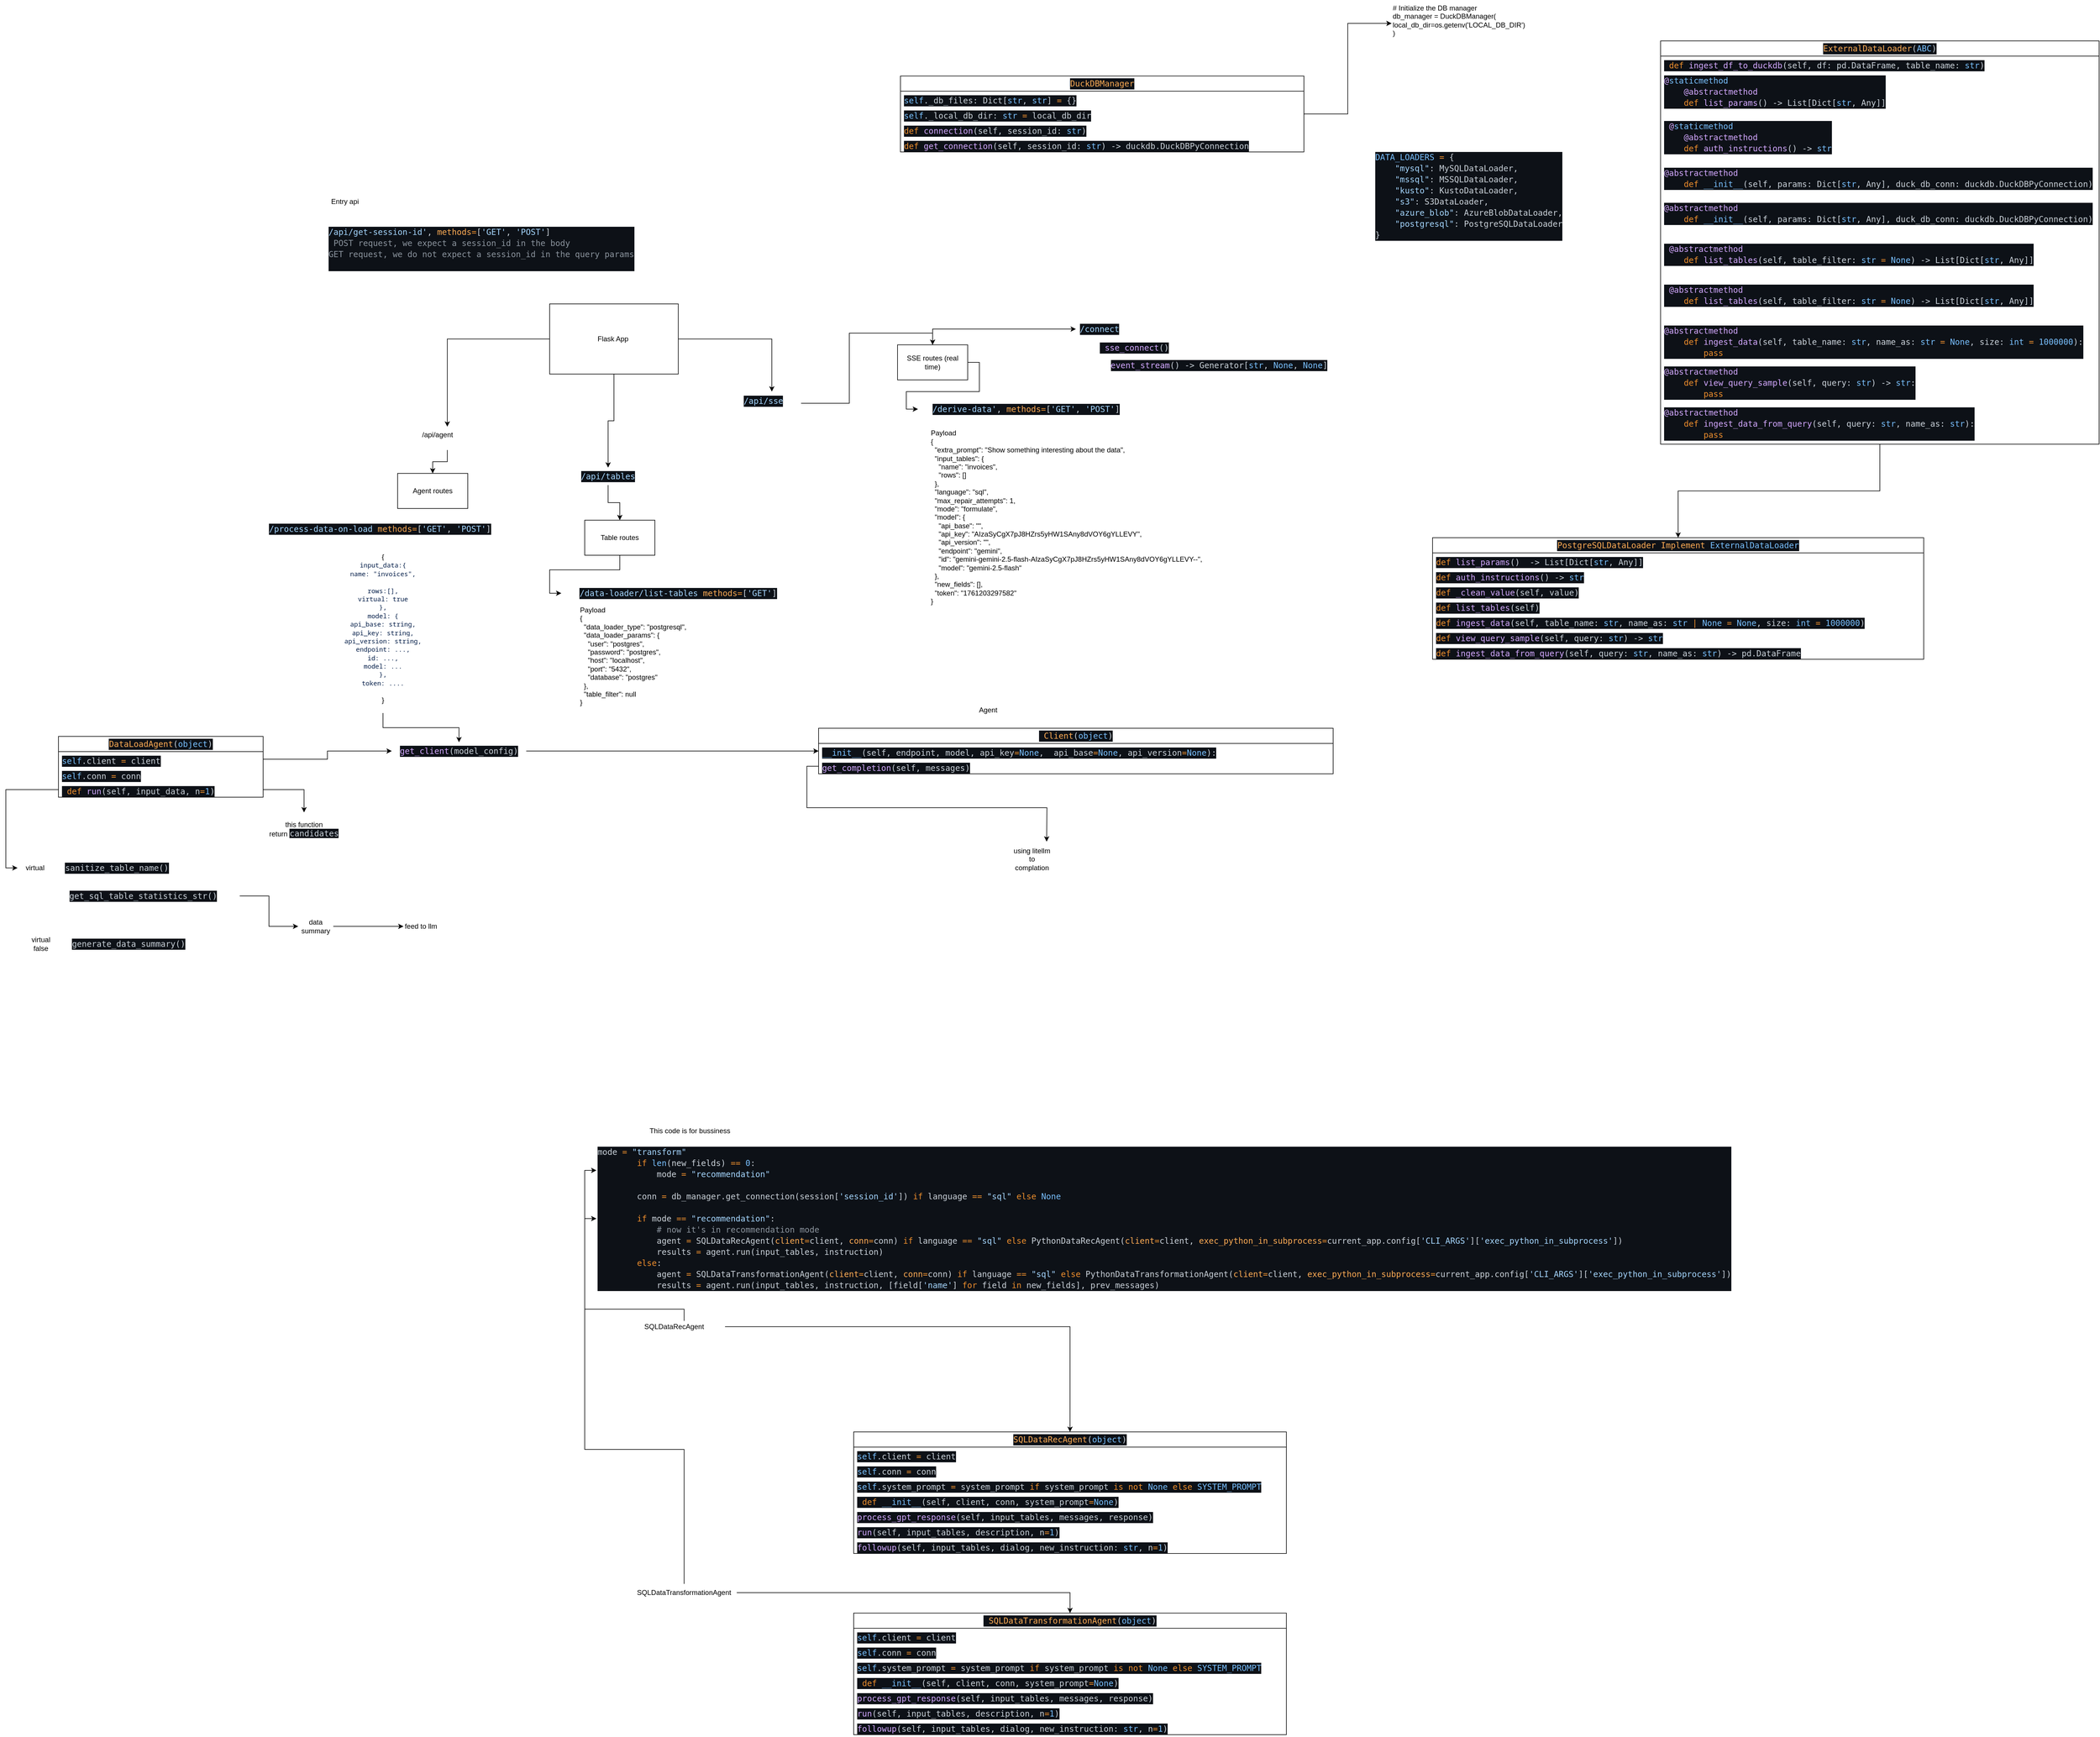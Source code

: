 <mxfile version="28.2.7">
  <diagram name="Page-1" id="jqt291FBonvwIVDB0eto">
    <mxGraphModel dx="3557" dy="2145" grid="1" gridSize="10" guides="1" tooltips="1" connect="1" arrows="1" fold="1" page="1" pageScale="1" pageWidth="850" pageHeight="1100" math="0" shadow="0">
      <root>
        <mxCell id="0" />
        <mxCell id="1" parent="0" />
        <mxCell id="i80k8GMT19eZxzc2PxOy-42" style="edgeStyle=orthogonalEdgeStyle;rounded=0;orthogonalLoop=1;jettySize=auto;html=1;entryX=0.5;entryY=0;entryDx=0;entryDy=0;" edge="1" parent="1" source="i80k8GMT19eZxzc2PxOy-51" target="i80k8GMT19eZxzc2PxOy-2">
          <mxGeometry relative="1" as="geometry" />
        </mxCell>
        <mxCell id="i80k8GMT19eZxzc2PxOy-43" style="edgeStyle=orthogonalEdgeStyle;rounded=0;orthogonalLoop=1;jettySize=auto;html=1;entryX=0.5;entryY=0;entryDx=0;entryDy=0;" edge="1" parent="1" source="i80k8GMT19eZxzc2PxOy-7" target="i80k8GMT19eZxzc2PxOy-3">
          <mxGeometry relative="1" as="geometry" />
        </mxCell>
        <mxCell id="i80k8GMT19eZxzc2PxOy-46" style="edgeStyle=orthogonalEdgeStyle;rounded=0;orthogonalLoop=1;jettySize=auto;html=1;entryX=0.5;entryY=0;entryDx=0;entryDy=0;" edge="1" parent="1" source="i80k8GMT19eZxzc2PxOy-53" target="i80k8GMT19eZxzc2PxOy-4">
          <mxGeometry relative="1" as="geometry" />
        </mxCell>
        <mxCell id="i80k8GMT19eZxzc2PxOy-1" value="Flask App&amp;nbsp;" style="rounded=0;whiteSpace=wrap;html=1;" vertex="1" parent="1">
          <mxGeometry x="-710" y="110" width="220" height="120" as="geometry" />
        </mxCell>
        <mxCell id="i80k8GMT19eZxzc2PxOy-2" value="Agent routes" style="rounded=0;whiteSpace=wrap;html=1;" vertex="1" parent="1">
          <mxGeometry x="-970" y="400" width="120" height="60" as="geometry" />
        </mxCell>
        <mxCell id="i80k8GMT19eZxzc2PxOy-103" style="edgeStyle=orthogonalEdgeStyle;rounded=0;orthogonalLoop=1;jettySize=auto;html=1;entryX=0;entryY=0.5;entryDx=0;entryDy=0;" edge="1" parent="1" source="i80k8GMT19eZxzc2PxOy-3" target="i80k8GMT19eZxzc2PxOy-8">
          <mxGeometry relative="1" as="geometry" />
        </mxCell>
        <mxCell id="i80k8GMT19eZxzc2PxOy-3" value="Table routes" style="rounded=0;whiteSpace=wrap;html=1;" vertex="1" parent="1">
          <mxGeometry x="-650" y="480" width="120" height="60" as="geometry" />
        </mxCell>
        <mxCell id="i80k8GMT19eZxzc2PxOy-101" style="edgeStyle=orthogonalEdgeStyle;rounded=0;orthogonalLoop=1;jettySize=auto;html=1;entryX=0;entryY=0.5;entryDx=0;entryDy=0;" edge="1" parent="1" source="i80k8GMT19eZxzc2PxOy-4" target="i80k8GMT19eZxzc2PxOy-97">
          <mxGeometry relative="1" as="geometry" />
        </mxCell>
        <mxCell id="i80k8GMT19eZxzc2PxOy-105" style="edgeStyle=orthogonalEdgeStyle;rounded=0;orthogonalLoop=1;jettySize=auto;html=1;exitX=1;exitY=0.5;exitDx=0;exitDy=0;entryX=0;entryY=0.5;entryDx=0;entryDy=0;" edge="1" parent="1" source="i80k8GMT19eZxzc2PxOy-4" target="i80k8GMT19eZxzc2PxOy-104">
          <mxGeometry relative="1" as="geometry" />
        </mxCell>
        <mxCell id="i80k8GMT19eZxzc2PxOy-4" value="SSE routes (real time)" style="rounded=0;whiteSpace=wrap;html=1;" vertex="1" parent="1">
          <mxGeometry x="-115" y="180" width="120" height="60" as="geometry" />
        </mxCell>
        <mxCell id="i80k8GMT19eZxzc2PxOy-5" value="&lt;div style=&quot;color: rgb(201, 209, 217); background-color: rgb(13, 17, 23); font-family: &amp;quot;Droid Sans Mono&amp;quot;, &amp;quot;monospace&amp;quot;, monospace; font-size: 14px; line-height: 19px; white-space: pre;&quot;&gt;&lt;span style=&quot;color: rgb(165, 214, 255);&quot;&gt;/api/get-session-id&#39;&lt;/span&gt;, &lt;span style=&quot;color: rgb(253, 172, 84);&quot;&gt;methods&lt;/span&gt;&lt;span style=&quot;color: rgb(236, 142, 44);&quot;&gt;=&lt;/span&gt;[&lt;span style=&quot;color: rgb(165, 214, 255);&quot;&gt;&#39;GET&#39;&lt;/span&gt;, &lt;span style=&quot;color: rgb(165, 214, 255);&quot;&gt;&#39;POST&#39;&lt;/span&gt;]&lt;br&gt;&lt;div style=&quot;line-height: 19px;&quot;&gt;&lt;span style=&quot;color: rgb(139, 148, 158);&quot;&gt; POST request, we expect a session_id in the body&lt;br&gt;&lt;div style=&quot;color: rgb(201, 209, 217); line-height: 19px;&quot;&gt;&lt;span style=&quot;color: rgb(139, 148, 158);&quot;&gt;GET request, we do not expect a session_id in the query params&lt;/span&gt;&lt;/div&gt;&lt;/span&gt;&lt;/div&gt;&lt;br&gt;&lt;/div&gt;" style="text;html=1;whiteSpace=wrap;strokeColor=none;fillColor=none;align=left;verticalAlign=middle;rounded=0;" vertex="1" parent="1">
          <mxGeometry x="-1090" y="-40" width="540" height="110" as="geometry" />
        </mxCell>
        <mxCell id="i80k8GMT19eZxzc2PxOy-12" value="&lt;div style=&quot;color: rgb(201, 209, 217); background-color: rgb(13, 17, 23); font-family: &amp;quot;Droid Sans Mono&amp;quot;, &amp;quot;monospace&amp;quot;, monospace; font-size: 14px; line-height: 19px; white-space: pre;&quot;&gt;&lt;div&gt;&lt;span style=&quot;color: rgb(121, 192, 255);&quot;&gt;DATA_LOADERS&lt;/span&gt; &lt;span style=&quot;color: rgb(236, 142, 44);&quot;&gt;=&lt;/span&gt; {&lt;/div&gt;&lt;div&gt;    &lt;span style=&quot;color: rgb(165, 214, 255);&quot;&gt;&quot;mysql&quot;&lt;/span&gt;: MySQLDataLoader,&lt;/div&gt;&lt;div&gt;    &lt;span style=&quot;color: rgb(165, 214, 255);&quot;&gt;&quot;mssql&quot;&lt;/span&gt;: MSSQLDataLoader,&lt;/div&gt;&lt;div&gt;    &lt;span style=&quot;color: rgb(165, 214, 255);&quot;&gt;&quot;kusto&quot;&lt;/span&gt;: KustoDataLoader,&lt;/div&gt;&lt;div&gt;    &lt;span style=&quot;color: rgb(165, 214, 255);&quot;&gt;&quot;s3&quot;&lt;/span&gt;: S3DataLoader,&lt;/div&gt;&lt;div&gt;    &lt;span style=&quot;color: rgb(165, 214, 255);&quot;&gt;&quot;azure_blob&quot;&lt;/span&gt;: AzureBlobDataLoader,&lt;/div&gt;&lt;div&gt;    &lt;span style=&quot;color: rgb(165, 214, 255);&quot;&gt;&quot;postgresql&quot;&lt;/span&gt;: PostgreSQLDataLoader&lt;/div&gt;&lt;div&gt;}&lt;/div&gt;&lt;/div&gt;" style="text;html=1;whiteSpace=wrap;strokeColor=none;fillColor=none;align=left;verticalAlign=middle;rounded=0;" vertex="1" parent="1">
          <mxGeometry x="700" y="-160" width="340" height="170" as="geometry" />
        </mxCell>
        <mxCell id="i80k8GMT19eZxzc2PxOy-13" value="&lt;div style=&quot;color: rgb(201, 209, 217); background-color: rgb(13, 17, 23); font-family: &amp;quot;Droid Sans Mono&amp;quot;, &amp;quot;monospace&amp;quot;, monospace; font-weight: normal; font-size: 14px; line-height: 19px; white-space: pre;&quot;&gt;&lt;div&gt;&lt;span style=&quot;color: rgb(253, 172, 84);&quot;&gt;PostgreSQLDataLoader Implement &lt;/span&gt;&lt;span style=&quot;color: rgb(121, 192, 255); background-color: light-dark(rgb(13, 17, 23), rgb(220, 223, 229));&quot;&gt;ExternalDataLoader&lt;/span&gt;&lt;/div&gt;&lt;/div&gt;" style="swimlane;fontStyle=0;childLayout=stackLayout;horizontal=1;startSize=26;fillColor=none;horizontalStack=0;resizeParent=1;resizeParentMax=0;resizeLast=0;collapsible=1;marginBottom=0;whiteSpace=wrap;html=1;" vertex="1" parent="1">
          <mxGeometry x="800" y="510" width="840" height="208" as="geometry" />
        </mxCell>
        <mxCell id="i80k8GMT19eZxzc2PxOy-14" value="&lt;div style=&quot;color: rgb(201, 209, 217); background-color: rgb(13, 17, 23); font-family: &amp;quot;Droid Sans Mono&amp;quot;, &amp;quot;monospace&amp;quot;, monospace; font-size: 14px; line-height: 19px; white-space: pre;&quot;&gt;&lt;span style=&quot;color: #ec8e2c;&quot;&gt;def&lt;/span&gt; &lt;span style=&quot;color: #d2a8ff;&quot;&gt;list_params&lt;/span&gt;()  -&amp;gt; List[Dict[&lt;span style=&quot;color: #79c0ff;&quot;&gt;str&lt;/span&gt;, Any]]&lt;/div&gt;" style="text;strokeColor=none;fillColor=none;align=left;verticalAlign=top;spacingLeft=4;spacingRight=4;overflow=hidden;rotatable=0;points=[[0,0.5],[1,0.5]];portConstraint=eastwest;whiteSpace=wrap;html=1;" vertex="1" parent="i80k8GMT19eZxzc2PxOy-13">
          <mxGeometry y="26" width="840" height="26" as="geometry" />
        </mxCell>
        <mxCell id="i80k8GMT19eZxzc2PxOy-15" value="&lt;div style=&quot;color: rgb(201, 209, 217); background-color: rgb(13, 17, 23); font-family: &amp;quot;Droid Sans Mono&amp;quot;, &amp;quot;monospace&amp;quot;, monospace; font-size: 14px; line-height: 19px; white-space: pre;&quot;&gt;&lt;span style=&quot;color: #ec8e2c;&quot;&gt;def&lt;/span&gt; &lt;span style=&quot;color: #d2a8ff;&quot;&gt;auth_instructions&lt;/span&gt;() -&amp;gt; &lt;span style=&quot;color: #79c0ff;&quot;&gt;str&lt;/span&gt;&lt;/div&gt;" style="text;strokeColor=none;fillColor=none;align=left;verticalAlign=top;spacingLeft=4;spacingRight=4;overflow=hidden;rotatable=0;points=[[0,0.5],[1,0.5]];portConstraint=eastwest;whiteSpace=wrap;html=1;" vertex="1" parent="i80k8GMT19eZxzc2PxOy-13">
          <mxGeometry y="52" width="840" height="26" as="geometry" />
        </mxCell>
        <mxCell id="i80k8GMT19eZxzc2PxOy-16" value="&lt;div style=&quot;color: rgb(201, 209, 217); background-color: rgb(13, 17, 23); font-family: &amp;quot;Droid Sans Mono&amp;quot;, &amp;quot;monospace&amp;quot;, monospace; font-size: 14px; line-height: 19px; white-space: pre;&quot;&gt;&lt;span style=&quot;color: #ec8e2c;&quot;&gt;def&lt;/span&gt; &lt;span style=&quot;color: #d2a8ff;&quot;&gt;_clean_value&lt;/span&gt;(self, value)&lt;/div&gt;" style="text;strokeColor=none;fillColor=none;align=left;verticalAlign=top;spacingLeft=4;spacingRight=4;overflow=hidden;rotatable=0;points=[[0,0.5],[1,0.5]];portConstraint=eastwest;whiteSpace=wrap;html=1;" vertex="1" parent="i80k8GMT19eZxzc2PxOy-13">
          <mxGeometry y="78" width="840" height="26" as="geometry" />
        </mxCell>
        <mxCell id="i80k8GMT19eZxzc2PxOy-18" value="&lt;div style=&quot;color: rgb(201, 209, 217); background-color: rgb(13, 17, 23); font-family: &amp;quot;Droid Sans Mono&amp;quot;, &amp;quot;monospace&amp;quot;, monospace; font-size: 14px; line-height: 19px; white-space: pre;&quot;&gt;&lt;div style=&quot;line-height: 19px;&quot;&gt;&lt;span style=&quot;color: #ec8e2c;&quot;&gt;def&lt;/span&gt; &lt;span style=&quot;color: #d2a8ff;&quot;&gt;list_tables&lt;/span&gt;(self)&lt;/div&gt;&lt;/div&gt;" style="text;strokeColor=none;fillColor=none;align=left;verticalAlign=top;spacingLeft=4;spacingRight=4;overflow=hidden;rotatable=0;points=[[0,0.5],[1,0.5]];portConstraint=eastwest;whiteSpace=wrap;html=1;" vertex="1" parent="i80k8GMT19eZxzc2PxOy-13">
          <mxGeometry y="104" width="840" height="26" as="geometry" />
        </mxCell>
        <mxCell id="i80k8GMT19eZxzc2PxOy-19" value="&lt;div style=&quot;color: rgb(201, 209, 217); background-color: rgb(13, 17, 23); font-family: &amp;quot;Droid Sans Mono&amp;quot;, &amp;quot;monospace&amp;quot;, monospace; font-size: 14px; line-height: 19px; white-space: pre;&quot;&gt;&lt;div style=&quot;line-height: 19px;&quot;&gt;&lt;div style=&quot;line-height: 19px;&quot;&gt;&lt;span style=&quot;color: #ec8e2c;&quot;&gt;def&lt;/span&gt; &lt;span style=&quot;color: #d2a8ff;&quot;&gt;ingest_data&lt;/span&gt;(self, table_name: &lt;span style=&quot;color: #79c0ff;&quot;&gt;str&lt;/span&gt;, name_as: &lt;span style=&quot;color: #79c0ff;&quot;&gt;str&lt;/span&gt; &lt;span style=&quot;color: #ec8e2c;&quot;&gt;|&lt;/span&gt; &lt;span style=&quot;color: #79c0ff;&quot;&gt;None&lt;/span&gt; &lt;span style=&quot;color: #ec8e2c;&quot;&gt;=&lt;/span&gt; &lt;span style=&quot;color: #79c0ff;&quot;&gt;None&lt;/span&gt;, size: &lt;span style=&quot;color: #79c0ff;&quot;&gt;int&lt;/span&gt; &lt;span style=&quot;color: #ec8e2c;&quot;&gt;=&lt;/span&gt; &lt;span style=&quot;color: #79c0ff;&quot;&gt;1000000&lt;/span&gt;)&lt;/div&gt;&lt;/div&gt;&lt;/div&gt;" style="text;strokeColor=none;fillColor=none;align=left;verticalAlign=top;spacingLeft=4;spacingRight=4;overflow=hidden;rotatable=0;points=[[0,0.5],[1,0.5]];portConstraint=eastwest;whiteSpace=wrap;html=1;" vertex="1" parent="i80k8GMT19eZxzc2PxOy-13">
          <mxGeometry y="130" width="840" height="26" as="geometry" />
        </mxCell>
        <mxCell id="i80k8GMT19eZxzc2PxOy-20" value="&lt;div style=&quot;color: rgb(201, 209, 217); background-color: rgb(13, 17, 23); font-family: &amp;quot;Droid Sans Mono&amp;quot;, &amp;quot;monospace&amp;quot;, monospace; font-size: 14px; line-height: 19px; white-space: pre;&quot;&gt;&lt;div style=&quot;line-height: 19px;&quot;&gt;&lt;div style=&quot;line-height: 19px;&quot;&gt;&lt;div style=&quot;line-height: 19px;&quot;&gt;&lt;span style=&quot;color: #ec8e2c;&quot;&gt;def&lt;/span&gt; &lt;span style=&quot;color: #d2a8ff;&quot;&gt;view_query_sample&lt;/span&gt;(self, query: &lt;span style=&quot;color: #79c0ff;&quot;&gt;str&lt;/span&gt;) -&amp;gt; &lt;span style=&quot;color: #79c0ff;&quot;&gt;str&lt;/span&gt;&lt;/div&gt;&lt;/div&gt;&lt;/div&gt;&lt;/div&gt;" style="text;strokeColor=none;fillColor=none;align=left;verticalAlign=top;spacingLeft=4;spacingRight=4;overflow=hidden;rotatable=0;points=[[0,0.5],[1,0.5]];portConstraint=eastwest;whiteSpace=wrap;html=1;" vertex="1" parent="i80k8GMT19eZxzc2PxOy-13">
          <mxGeometry y="156" width="840" height="26" as="geometry" />
        </mxCell>
        <mxCell id="i80k8GMT19eZxzc2PxOy-21" value="&lt;div style=&quot;color: rgb(201, 209, 217); background-color: rgb(13, 17, 23); font-family: &amp;quot;Droid Sans Mono&amp;quot;, &amp;quot;monospace&amp;quot;, monospace; font-size: 14px; line-height: 19px; white-space: pre;&quot;&gt;&lt;div style=&quot;line-height: 19px;&quot;&gt;&lt;div style=&quot;line-height: 19px;&quot;&gt;&lt;div style=&quot;line-height: 19px;&quot;&gt;&lt;div style=&quot;line-height: 19px;&quot;&gt;&lt;span style=&quot;color: #ec8e2c;&quot;&gt;def&lt;/span&gt; &lt;span style=&quot;color: #d2a8ff;&quot;&gt;ingest_data_from_query&lt;/span&gt;(self, query: &lt;span style=&quot;color: #79c0ff;&quot;&gt;str&lt;/span&gt;, name_as: &lt;span style=&quot;color: #79c0ff;&quot;&gt;str&lt;/span&gt;) -&amp;gt; pd.DataFrame&lt;/div&gt;&lt;/div&gt;&lt;/div&gt;&lt;/div&gt;&lt;/div&gt;" style="text;strokeColor=none;fillColor=none;align=left;verticalAlign=top;spacingLeft=4;spacingRight=4;overflow=hidden;rotatable=0;points=[[0,0.5],[1,0.5]];portConstraint=eastwest;whiteSpace=wrap;html=1;" vertex="1" parent="i80k8GMT19eZxzc2PxOy-13">
          <mxGeometry y="182" width="840" height="26" as="geometry" />
        </mxCell>
        <mxCell id="i80k8GMT19eZxzc2PxOy-26" style="edgeStyle=orthogonalEdgeStyle;rounded=0;orthogonalLoop=1;jettySize=auto;html=1;entryX=0.5;entryY=0;entryDx=0;entryDy=0;" edge="1" parent="1" source="i80k8GMT19eZxzc2PxOy-22" target="i80k8GMT19eZxzc2PxOy-13">
          <mxGeometry relative="1" as="geometry" />
        </mxCell>
        <mxCell id="i80k8GMT19eZxzc2PxOy-22" value="&lt;div style=&quot;color: rgb(201, 209, 217); background-color: rgb(13, 17, 23); font-family: &amp;quot;Droid Sans Mono&amp;quot;, &amp;quot;monospace&amp;quot;, monospace; font-size: 14px; line-height: 19px; white-space: pre;&quot;&gt;&lt;span style=&quot;color: #fdac54;&quot;&gt;ExternalDataLoader&lt;/span&gt;(&lt;span style=&quot;color: #79c0ff;&quot;&gt;ABC&lt;/span&gt;)&lt;/div&gt;" style="swimlane;fontStyle=0;childLayout=stackLayout;horizontal=1;startSize=26;fillColor=none;horizontalStack=0;resizeParent=1;resizeParentMax=0;resizeLast=0;collapsible=1;marginBottom=0;whiteSpace=wrap;html=1;" vertex="1" parent="1">
          <mxGeometry x="1190" y="-340" width="750" height="690" as="geometry" />
        </mxCell>
        <mxCell id="i80k8GMT19eZxzc2PxOy-23" value="&lt;div style=&quot;color: rgb(201, 209, 217); background-color: rgb(13, 17, 23); font-family: &amp;quot;Droid Sans Mono&amp;quot;, &amp;quot;monospace&amp;quot;, monospace; font-size: 14px; line-height: 19px; white-space: pre;&quot;&gt; &lt;span style=&quot;color: #ec8e2c;&quot;&gt;def&lt;/span&gt; &lt;span style=&quot;color: #d2a8ff;&quot;&gt;ingest_df_to_duckdb&lt;/span&gt;(self, df: pd.DataFrame, table_name: &lt;span style=&quot;color: #79c0ff;&quot;&gt;str&lt;/span&gt;)&lt;/div&gt;" style="text;strokeColor=none;fillColor=none;align=left;verticalAlign=top;spacingLeft=4;spacingRight=4;overflow=hidden;rotatable=0;points=[[0,0.5],[1,0.5]];portConstraint=eastwest;whiteSpace=wrap;html=1;" vertex="1" parent="i80k8GMT19eZxzc2PxOy-22">
          <mxGeometry y="26" width="750" height="26" as="geometry" />
        </mxCell>
        <mxCell id="i80k8GMT19eZxzc2PxOy-24" value="&lt;div style=&quot;color: rgb(201, 209, 217); background-color: rgb(13, 17, 23); font-family: &amp;quot;Droid Sans Mono&amp;quot;, &amp;quot;monospace&amp;quot;, monospace; font-size: 14px; line-height: 19px; white-space: pre;&quot;&gt;&lt;div&gt;&lt;span style=&quot;color: #d2a8ff;&quot;&gt;@&lt;/span&gt;&lt;span style=&quot;color: #79c0ff;&quot;&gt;staticmethod&lt;/span&gt;&lt;/div&gt;&lt;div&gt;    &lt;span style=&quot;color: #d2a8ff;&quot;&gt;@abstractmethod&lt;/span&gt;&lt;/div&gt;&lt;div&gt;    &lt;span style=&quot;color: #ec8e2c;&quot;&gt;def&lt;/span&gt; &lt;span style=&quot;color: #d2a8ff;&quot;&gt;list_params&lt;/span&gt;() -&amp;gt; List[Dict[&lt;span style=&quot;color: #79c0ff;&quot;&gt;str&lt;/span&gt;, Any]]&lt;/div&gt;&lt;/div&gt;" style="text;strokeColor=none;fillColor=none;align=left;verticalAlign=top;spacingLeft=4;spacingRight=4;overflow=hidden;rotatable=0;points=[[0,0.5],[1,0.5]];portConstraint=eastwest;whiteSpace=wrap;html=1;" vertex="1" parent="i80k8GMT19eZxzc2PxOy-22">
          <mxGeometry y="52" width="750" height="78" as="geometry" />
        </mxCell>
        <mxCell id="i80k8GMT19eZxzc2PxOy-25" value="&lt;div style=&quot;color: rgb(201, 209, 217); background-color: rgb(13, 17, 23); font-family: &amp;quot;Droid Sans Mono&amp;quot;, &amp;quot;monospace&amp;quot;, monospace; font-size: 14px; line-height: 19px; white-space: pre;&quot;&gt;&lt;div&gt; &lt;span style=&quot;color: #d2a8ff;&quot;&gt;@&lt;/span&gt;&lt;span style=&quot;color: #79c0ff;&quot;&gt;staticmethod&lt;/span&gt;&lt;/div&gt;&lt;div&gt;    &lt;span style=&quot;color: #d2a8ff;&quot;&gt;@abstractmethod&lt;/span&gt;&lt;/div&gt;&lt;div&gt;    &lt;span style=&quot;color: #ec8e2c;&quot;&gt;def&lt;/span&gt; &lt;span style=&quot;color: #d2a8ff;&quot;&gt;auth_instructions&lt;/span&gt;() -&amp;gt; &lt;span style=&quot;color: #79c0ff;&quot;&gt;str&lt;/span&gt;&lt;/div&gt;&lt;/div&gt;" style="text;strokeColor=none;fillColor=none;align=left;verticalAlign=top;spacingLeft=4;spacingRight=4;overflow=hidden;rotatable=0;points=[[0,0.5],[1,0.5]];portConstraint=eastwest;whiteSpace=wrap;html=1;" vertex="1" parent="i80k8GMT19eZxzc2PxOy-22">
          <mxGeometry y="130" width="750" height="80" as="geometry" />
        </mxCell>
        <mxCell id="i80k8GMT19eZxzc2PxOy-27" value="&lt;div style=&quot;color: rgb(201, 209, 217); background-color: rgb(13, 17, 23); font-family: &amp;quot;Droid Sans Mono&amp;quot;, &amp;quot;monospace&amp;quot;, monospace; font-size: 14px; line-height: 19px; white-space: pre;&quot;&gt;&lt;div style=&quot;line-height: 19px;&quot;&gt;&lt;div&gt;&lt;span style=&quot;color: #d2a8ff;&quot;&gt;@abstractmethod&lt;/span&gt;&lt;/div&gt;&lt;div&gt;    &lt;span style=&quot;color: #ec8e2c;&quot;&gt;def&lt;/span&gt; &lt;span style=&quot;color: #79c0ff;&quot;&gt;__init__&lt;/span&gt;(self, params: Dict[&lt;span style=&quot;color: #79c0ff;&quot;&gt;str&lt;/span&gt;, Any], duck_db_conn: duckdb.DuckDBPyConnection)&lt;/div&gt;&lt;/div&gt;&lt;/div&gt;" style="text;strokeColor=none;fillColor=none;align=left;verticalAlign=top;spacingLeft=4;spacingRight=4;overflow=hidden;rotatable=0;points=[[0,0.5],[1,0.5]];portConstraint=eastwest;whiteSpace=wrap;html=1;" vertex="1" parent="i80k8GMT19eZxzc2PxOy-22">
          <mxGeometry y="210" width="750" height="60" as="geometry" />
        </mxCell>
        <mxCell id="i80k8GMT19eZxzc2PxOy-28" value="&lt;div style=&quot;color: rgb(201, 209, 217); background-color: rgb(13, 17, 23); font-family: &amp;quot;Droid Sans Mono&amp;quot;, &amp;quot;monospace&amp;quot;, monospace; font-size: 14px; line-height: 19px; white-space: pre;&quot;&gt;&lt;div style=&quot;line-height: 19px;&quot;&gt;&lt;div&gt;&lt;span style=&quot;color: #d2a8ff;&quot;&gt;@abstractmethod&lt;/span&gt;&lt;/div&gt;&lt;div&gt;    &lt;span style=&quot;color: #ec8e2c;&quot;&gt;def&lt;/span&gt; &lt;span style=&quot;color: #79c0ff;&quot;&gt;__init__&lt;/span&gt;(self, params: Dict[&lt;span style=&quot;color: #79c0ff;&quot;&gt;str&lt;/span&gt;, Any], duck_db_conn: duckdb.DuckDBPyConnection)&lt;/div&gt;&lt;/div&gt;&lt;/div&gt;" style="text;strokeColor=none;fillColor=none;align=left;verticalAlign=top;spacingLeft=4;spacingRight=4;overflow=hidden;rotatable=0;points=[[0,0.5],[1,0.5]];portConstraint=eastwest;whiteSpace=wrap;html=1;" vertex="1" parent="i80k8GMT19eZxzc2PxOy-22">
          <mxGeometry y="270" width="750" height="70" as="geometry" />
        </mxCell>
        <mxCell id="i80k8GMT19eZxzc2PxOy-29" value="&lt;div style=&quot;color: rgb(201, 209, 217); background-color: rgb(13, 17, 23); font-family: &amp;quot;Droid Sans Mono&amp;quot;, &amp;quot;monospace&amp;quot;, monospace; font-size: 14px; line-height: 19px; white-space: pre;&quot;&gt;&lt;div style=&quot;line-height: 19px;&quot;&gt;&lt;div style=&quot;line-height: 19px;&quot;&gt;&lt;div&gt; &lt;span style=&quot;color: #d2a8ff;&quot;&gt;@abstractmethod&lt;/span&gt;&lt;/div&gt;&lt;div&gt;    &lt;span style=&quot;color: #ec8e2c;&quot;&gt;def&lt;/span&gt; &lt;span style=&quot;color: #d2a8ff;&quot;&gt;list_tables&lt;/span&gt;(self, table_filter: &lt;span style=&quot;color: #79c0ff;&quot;&gt;str&lt;/span&gt; &lt;span style=&quot;color: #ec8e2c;&quot;&gt;=&lt;/span&gt; &lt;span style=&quot;color: #79c0ff;&quot;&gt;None&lt;/span&gt;) -&amp;gt; List[Dict[&lt;span style=&quot;color: #79c0ff;&quot;&gt;str&lt;/span&gt;, Any]]&lt;/div&gt;&lt;/div&gt;&lt;/div&gt;&lt;/div&gt;" style="text;strokeColor=none;fillColor=none;align=left;verticalAlign=top;spacingLeft=4;spacingRight=4;overflow=hidden;rotatable=0;points=[[0,0.5],[1,0.5]];portConstraint=eastwest;whiteSpace=wrap;html=1;" vertex="1" parent="i80k8GMT19eZxzc2PxOy-22">
          <mxGeometry y="340" width="750" height="70" as="geometry" />
        </mxCell>
        <mxCell id="i80k8GMT19eZxzc2PxOy-30" value="&lt;div style=&quot;color: rgb(201, 209, 217); background-color: rgb(13, 17, 23); font-family: &amp;quot;Droid Sans Mono&amp;quot;, &amp;quot;monospace&amp;quot;, monospace; font-size: 14px; line-height: 19px; white-space: pre;&quot;&gt;&lt;div style=&quot;line-height: 19px;&quot;&gt;&lt;div style=&quot;line-height: 19px;&quot;&gt;&lt;div&gt; &lt;span style=&quot;color: #d2a8ff;&quot;&gt;@abstractmethod&lt;/span&gt;&lt;/div&gt;&lt;div&gt;    &lt;span style=&quot;color: #ec8e2c;&quot;&gt;def&lt;/span&gt; &lt;span style=&quot;color: #d2a8ff;&quot;&gt;list_tables&lt;/span&gt;(self, table_filter: &lt;span style=&quot;color: #79c0ff;&quot;&gt;str&lt;/span&gt; &lt;span style=&quot;color: #ec8e2c;&quot;&gt;=&lt;/span&gt; &lt;span style=&quot;color: #79c0ff;&quot;&gt;None&lt;/span&gt;) -&amp;gt; List[Dict[&lt;span style=&quot;color: #79c0ff;&quot;&gt;str&lt;/span&gt;, Any]]&lt;/div&gt;&lt;/div&gt;&lt;/div&gt;&lt;/div&gt;" style="text;strokeColor=none;fillColor=none;align=left;verticalAlign=top;spacingLeft=4;spacingRight=4;overflow=hidden;rotatable=0;points=[[0,0.5],[1,0.5]];portConstraint=eastwest;whiteSpace=wrap;html=1;" vertex="1" parent="i80k8GMT19eZxzc2PxOy-22">
          <mxGeometry y="410" width="750" height="70" as="geometry" />
        </mxCell>
        <mxCell id="i80k8GMT19eZxzc2PxOy-31" value="&lt;div style=&quot;color: rgb(201, 209, 217); background-color: rgb(13, 17, 23); font-family: &amp;quot;Droid Sans Mono&amp;quot;, &amp;quot;monospace&amp;quot;, monospace; font-size: 14px; line-height: 19px; white-space: pre;&quot;&gt;&lt;div style=&quot;line-height: 19px;&quot;&gt;&lt;div style=&quot;line-height: 19px;&quot;&gt;&lt;div style=&quot;line-height: 19px;&quot;&gt;&lt;div&gt;&lt;span style=&quot;color: #d2a8ff;&quot;&gt;@abstractmethod&lt;/span&gt;&lt;/div&gt;&lt;div&gt;    &lt;span style=&quot;color: #ec8e2c;&quot;&gt;def&lt;/span&gt; &lt;span style=&quot;color: #d2a8ff;&quot;&gt;ingest_data&lt;/span&gt;(self, table_name: &lt;span style=&quot;color: #79c0ff;&quot;&gt;str&lt;/span&gt;, name_as: &lt;span style=&quot;color: #79c0ff;&quot;&gt;str&lt;/span&gt; &lt;span style=&quot;color: #ec8e2c;&quot;&gt;=&lt;/span&gt; &lt;span style=&quot;color: #79c0ff;&quot;&gt;None&lt;/span&gt;, size: &lt;span style=&quot;color: #79c0ff;&quot;&gt;int&lt;/span&gt; &lt;span style=&quot;color: #ec8e2c;&quot;&gt;=&lt;/span&gt; &lt;span style=&quot;color: #79c0ff;&quot;&gt;1000000&lt;/span&gt;):&lt;/div&gt;&lt;div&gt;        &lt;span style=&quot;color: #ec8e2c;&quot;&gt;pass&lt;/span&gt;&lt;/div&gt;&lt;/div&gt;&lt;/div&gt;&lt;/div&gt;&lt;/div&gt;" style="text;strokeColor=none;fillColor=none;align=left;verticalAlign=top;spacingLeft=4;spacingRight=4;overflow=hidden;rotatable=0;points=[[0,0.5],[1,0.5]];portConstraint=eastwest;whiteSpace=wrap;html=1;" vertex="1" parent="i80k8GMT19eZxzc2PxOy-22">
          <mxGeometry y="480" width="750" height="70" as="geometry" />
        </mxCell>
        <mxCell id="i80k8GMT19eZxzc2PxOy-32" value="&lt;div style=&quot;color: rgb(201, 209, 217); background-color: rgb(13, 17, 23); font-family: &amp;quot;Droid Sans Mono&amp;quot;, &amp;quot;monospace&amp;quot;, monospace; font-size: 14px; line-height: 19px; white-space: pre;&quot;&gt;&lt;div style=&quot;line-height: 19px;&quot;&gt;&lt;div style=&quot;line-height: 19px;&quot;&gt;&lt;div style=&quot;line-height: 19px;&quot;&gt;&lt;div style=&quot;line-height: 19px;&quot;&gt;&lt;div&gt;&lt;span style=&quot;color: #d2a8ff;&quot;&gt;@abstractmethod&lt;/span&gt;&lt;/div&gt;&lt;div&gt;    &lt;span style=&quot;color: #ec8e2c;&quot;&gt;def&lt;/span&gt; &lt;span style=&quot;color: #d2a8ff;&quot;&gt;view_query_sample&lt;/span&gt;(self, query: &lt;span style=&quot;color: #79c0ff;&quot;&gt;str&lt;/span&gt;) -&amp;gt; &lt;span style=&quot;color: #79c0ff;&quot;&gt;str&lt;/span&gt;:&lt;/div&gt;&lt;div&gt;        &lt;span style=&quot;color: #ec8e2c;&quot;&gt;pass&lt;/span&gt;&lt;/div&gt;&lt;/div&gt;&lt;/div&gt;&lt;/div&gt;&lt;/div&gt;&lt;/div&gt;" style="text;strokeColor=none;fillColor=none;align=left;verticalAlign=top;spacingLeft=4;spacingRight=4;overflow=hidden;rotatable=0;points=[[0,0.5],[1,0.5]];portConstraint=eastwest;whiteSpace=wrap;html=1;" vertex="1" parent="i80k8GMT19eZxzc2PxOy-22">
          <mxGeometry y="550" width="750" height="70" as="geometry" />
        </mxCell>
        <mxCell id="i80k8GMT19eZxzc2PxOy-33" value="&lt;div style=&quot;color: rgb(201, 209, 217); background-color: rgb(13, 17, 23); font-family: &amp;quot;Droid Sans Mono&amp;quot;, &amp;quot;monospace&amp;quot;, monospace; font-size: 14px; line-height: 19px; white-space: pre;&quot;&gt;&lt;div style=&quot;line-height: 19px;&quot;&gt;&lt;div style=&quot;line-height: 19px;&quot;&gt;&lt;div style=&quot;line-height: 19px;&quot;&gt;&lt;div style=&quot;line-height: 19px;&quot;&gt;&lt;div style=&quot;line-height: 19px;&quot;&gt;&lt;div&gt;&lt;span style=&quot;color: #d2a8ff;&quot;&gt;@abstractmethod&lt;/span&gt;&lt;/div&gt;&lt;div&gt;    &lt;span style=&quot;color: #ec8e2c;&quot;&gt;def&lt;/span&gt; &lt;span style=&quot;color: #d2a8ff;&quot;&gt;ingest_data_from_query&lt;/span&gt;(self, query: &lt;span style=&quot;color: #79c0ff;&quot;&gt;str&lt;/span&gt;, name_as: &lt;span style=&quot;color: #79c0ff;&quot;&gt;str&lt;/span&gt;):&lt;/div&gt;&lt;div&gt;        &lt;span style=&quot;color: #ec8e2c;&quot;&gt;pass&lt;/span&gt;&lt;/div&gt;&lt;/div&gt;&lt;/div&gt;&lt;/div&gt;&lt;/div&gt;&lt;/div&gt;&lt;/div&gt;" style="text;strokeColor=none;fillColor=none;align=left;verticalAlign=top;spacingLeft=4;spacingRight=4;overflow=hidden;rotatable=0;points=[[0,0.5],[1,0.5]];portConstraint=eastwest;whiteSpace=wrap;html=1;" vertex="1" parent="i80k8GMT19eZxzc2PxOy-22">
          <mxGeometry y="620" width="750" height="70" as="geometry" />
        </mxCell>
        <mxCell id="i80k8GMT19eZxzc2PxOy-34" value="&lt;div style=&quot;color: rgb(201, 209, 217); background-color: rgb(13, 17, 23); font-family: &amp;quot;Droid Sans Mono&amp;quot;, &amp;quot;monospace&amp;quot;, monospace; font-size: 14px; line-height: 19px; white-space: pre;&quot;&gt;&lt;span style=&quot;color: #fdac54;&quot;&gt;DuckDBManager&lt;/span&gt;&lt;/div&gt;" style="swimlane;fontStyle=0;childLayout=stackLayout;horizontal=1;startSize=26;fillColor=none;horizontalStack=0;resizeParent=1;resizeParentMax=0;resizeLast=0;collapsible=1;marginBottom=0;whiteSpace=wrap;html=1;" vertex="1" parent="1">
          <mxGeometry x="-110" y="-280" width="690" height="130" as="geometry" />
        </mxCell>
        <mxCell id="i80k8GMT19eZxzc2PxOy-35" value="&lt;div style=&quot;color: rgb(201, 209, 217); background-color: rgb(13, 17, 23); font-family: &amp;quot;Droid Sans Mono&amp;quot;, &amp;quot;monospace&amp;quot;, monospace; font-size: 14px; line-height: 19px; white-space: pre;&quot;&gt;&lt;span style=&quot;color: #79c0ff;&quot;&gt;self&lt;/span&gt;._db_files: Dict[&lt;span style=&quot;color: #79c0ff;&quot;&gt;str&lt;/span&gt;, &lt;span style=&quot;color: #79c0ff;&quot;&gt;str&lt;/span&gt;] &lt;span style=&quot;color: #ec8e2c;&quot;&gt;=&lt;/span&gt; {}&lt;/div&gt;" style="text;strokeColor=none;fillColor=none;align=left;verticalAlign=top;spacingLeft=4;spacingRight=4;overflow=hidden;rotatable=0;points=[[0,0.5],[1,0.5]];portConstraint=eastwest;whiteSpace=wrap;html=1;" vertex="1" parent="i80k8GMT19eZxzc2PxOy-34">
          <mxGeometry y="26" width="690" height="26" as="geometry" />
        </mxCell>
        <mxCell id="i80k8GMT19eZxzc2PxOy-38" value="&lt;div style=&quot;color: rgb(201, 209, 217); background-color: rgb(13, 17, 23); font-family: &amp;quot;Droid Sans Mono&amp;quot;, &amp;quot;monospace&amp;quot;, monospace; font-size: 14px; line-height: 19px; white-space: pre;&quot;&gt;&lt;div style=&quot;line-height: 19px;&quot;&gt;&lt;span style=&quot;color: #79c0ff;&quot;&gt;self&lt;/span&gt;._local_db_dir: &lt;span style=&quot;color: #79c0ff;&quot;&gt;str&lt;/span&gt; &lt;span style=&quot;color: #ec8e2c;&quot;&gt;=&lt;/span&gt; local_db_dir&lt;/div&gt;&lt;/div&gt;" style="text;strokeColor=none;fillColor=none;align=left;verticalAlign=top;spacingLeft=4;spacingRight=4;overflow=hidden;rotatable=0;points=[[0,0.5],[1,0.5]];portConstraint=eastwest;whiteSpace=wrap;html=1;" vertex="1" parent="i80k8GMT19eZxzc2PxOy-34">
          <mxGeometry y="52" width="690" height="26" as="geometry" />
        </mxCell>
        <mxCell id="i80k8GMT19eZxzc2PxOy-36" value="&lt;div style=&quot;color: rgb(201, 209, 217); background-color: rgb(13, 17, 23); font-family: &amp;quot;Droid Sans Mono&amp;quot;, &amp;quot;monospace&amp;quot;, monospace; font-size: 14px; line-height: 19px; white-space: pre;&quot;&gt;&lt;span style=&quot;color: #ec8e2c;&quot;&gt;def&lt;/span&gt; &lt;span style=&quot;color: #d2a8ff;&quot;&gt;connection&lt;/span&gt;(self, session_id: &lt;span style=&quot;color: #79c0ff;&quot;&gt;str&lt;/span&gt;)&lt;/div&gt;" style="text;strokeColor=none;fillColor=none;align=left;verticalAlign=top;spacingLeft=4;spacingRight=4;overflow=hidden;rotatable=0;points=[[0,0.5],[1,0.5]];portConstraint=eastwest;whiteSpace=wrap;html=1;" vertex="1" parent="i80k8GMT19eZxzc2PxOy-34">
          <mxGeometry y="78" width="690" height="26" as="geometry" />
        </mxCell>
        <mxCell id="i80k8GMT19eZxzc2PxOy-39" value="&lt;div style=&quot;color: rgb(201, 209, 217); background-color: rgb(13, 17, 23); font-family: &amp;quot;Droid Sans Mono&amp;quot;, &amp;quot;monospace&amp;quot;, monospace; font-size: 14px; line-height: 19px; white-space: pre;&quot;&gt;&lt;div style=&quot;line-height: 19px;&quot;&gt;&lt;span style=&quot;color: #ec8e2c;&quot;&gt;def&lt;/span&gt; &lt;span style=&quot;color: #d2a8ff;&quot;&gt;get_connection&lt;/span&gt;(self, session_id: &lt;span style=&quot;color: #79c0ff;&quot;&gt;str&lt;/span&gt;) -&amp;gt; duckdb.DuckDBPyConnection&lt;/div&gt;&lt;/div&gt;" style="text;strokeColor=none;fillColor=none;align=left;verticalAlign=top;spacingLeft=4;spacingRight=4;overflow=hidden;rotatable=0;points=[[0,0.5],[1,0.5]];portConstraint=eastwest;whiteSpace=wrap;html=1;" vertex="1" parent="i80k8GMT19eZxzc2PxOy-34">
          <mxGeometry y="104" width="690" height="26" as="geometry" />
        </mxCell>
        <UserObject label="# Initialize the DB manager&#xa;db_manager = DuckDBManager(&#xa;    local_db_dir=os.getenv(&#39;LOCAL_DB_DIR&#39;)&#xa;)" link="# Initialize the DB manager&#xa;db_manager = DuckDBManager(&#xa;    local_db_dir=os.getenv(&#39;LOCAL_DB_DIR&#39;)&#xa;)" id="i80k8GMT19eZxzc2PxOy-40">
          <mxCell style="text;whiteSpace=wrap;html=1;" vertex="1" parent="1">
            <mxGeometry x="730" y="-410" width="260" height="80" as="geometry" />
          </mxCell>
        </UserObject>
        <mxCell id="i80k8GMT19eZxzc2PxOy-41" style="edgeStyle=orthogonalEdgeStyle;rounded=0;orthogonalLoop=1;jettySize=auto;html=1;entryX=0;entryY=0.5;entryDx=0;entryDy=0;" edge="1" parent="1" source="i80k8GMT19eZxzc2PxOy-38" target="i80k8GMT19eZxzc2PxOy-40">
          <mxGeometry relative="1" as="geometry" />
        </mxCell>
        <mxCell id="i80k8GMT19eZxzc2PxOy-45" value="" style="edgeStyle=orthogonalEdgeStyle;rounded=0;orthogonalLoop=1;jettySize=auto;html=1;entryX=0.5;entryY=0;entryDx=0;entryDy=0;" edge="1" parent="1" source="i80k8GMT19eZxzc2PxOy-1" target="i80k8GMT19eZxzc2PxOy-7">
          <mxGeometry relative="1" as="geometry">
            <mxPoint x="-600" y="230" as="sourcePoint" />
            <mxPoint x="-610" y="470" as="targetPoint" />
          </mxGeometry>
        </mxCell>
        <mxCell id="i80k8GMT19eZxzc2PxOy-7" value="&lt;div style=&quot;color: rgb(201, 209, 217); background-color: rgb(13, 17, 23); font-family: &amp;quot;Droid Sans Mono&amp;quot;, &amp;quot;monospace&amp;quot;, monospace; font-size: 14px; line-height: 19px; white-space: pre;&quot;&gt;&lt;span style=&quot;color: #a5d6ff;&quot;&gt;/api/tables&lt;/span&gt;&lt;/div&gt;" style="text;html=1;whiteSpace=wrap;strokeColor=none;fillColor=none;align=center;verticalAlign=middle;rounded=0;" vertex="1" parent="1">
          <mxGeometry x="-640" y="390" width="60" height="30" as="geometry" />
        </mxCell>
        <mxCell id="i80k8GMT19eZxzc2PxOy-52" value="" style="edgeStyle=orthogonalEdgeStyle;rounded=0;orthogonalLoop=1;jettySize=auto;html=1;entryX=0.5;entryY=0;entryDx=0;entryDy=0;" edge="1" parent="1" source="i80k8GMT19eZxzc2PxOy-1" target="i80k8GMT19eZxzc2PxOy-51">
          <mxGeometry relative="1" as="geometry">
            <mxPoint x="-710" y="170" as="sourcePoint" />
            <mxPoint x="-910" y="400" as="targetPoint" />
          </mxGeometry>
        </mxCell>
        <mxCell id="i80k8GMT19eZxzc2PxOy-51" value="/api/agent" style="text;whiteSpace=wrap;html=1;" vertex="1" parent="1">
          <mxGeometry x="-930" y="320" width="90" height="40" as="geometry" />
        </mxCell>
        <mxCell id="i80k8GMT19eZxzc2PxOy-54" value="" style="edgeStyle=orthogonalEdgeStyle;rounded=0;orthogonalLoop=1;jettySize=auto;html=1;entryX=0.5;entryY=0;entryDx=0;entryDy=0;" edge="1" parent="1" source="i80k8GMT19eZxzc2PxOy-1" target="i80k8GMT19eZxzc2PxOy-53">
          <mxGeometry relative="1" as="geometry">
            <mxPoint x="-490" y="170" as="sourcePoint" />
            <mxPoint x="-340" y="380" as="targetPoint" />
          </mxGeometry>
        </mxCell>
        <mxCell id="i80k8GMT19eZxzc2PxOy-53" value="&lt;div style=&quot;color: #c9d1d9;background-color: #0d1117;font-family: &#39;Droid Sans Mono&#39;, &#39;monospace&#39;, monospace;font-weight: normal;font-size: 14px;line-height: 19px;white-space: pre;&quot;&gt;&lt;div&gt;&lt;span style=&quot;color: #a5d6ff;&quot;&gt;/api/sse&lt;/span&gt;&lt;/div&gt;&lt;/div&gt;" style="text;whiteSpace=wrap;html=1;" vertex="1" parent="1">
          <mxGeometry x="-380" y="260" width="100" height="40" as="geometry" />
        </mxCell>
        <mxCell id="i80k8GMT19eZxzc2PxOy-56" value="&lt;div style=&quot;color: rgb(201, 209, 217); background-color: rgb(13, 17, 23); font-family: &amp;quot;Droid Sans Mono&amp;quot;, &amp;quot;monospace&amp;quot;, monospace; font-size: 14px; line-height: 19px; white-space: pre;&quot;&gt;&lt;span style=&quot;color: rgb(165, 214, 255);&quot;&gt;/process-data-on-load &lt;/span&gt;&lt;span style=&quot;color: rgb(253, 172, 84);&quot;&gt;methods&lt;/span&gt;&lt;span style=&quot;color: rgb(236, 142, 44);&quot;&gt;=&lt;/span&gt;[&lt;span style=&quot;color: rgb(165, 214, 255);&quot;&gt;&#39;GET&#39;&lt;/span&gt;, &lt;span style=&quot;color: rgb(165, 214, 255);&quot;&gt;&#39;POST&#39;&lt;/span&gt;]&lt;/div&gt;" style="text;html=1;whiteSpace=wrap;strokeColor=none;fillColor=none;align=center;verticalAlign=middle;rounded=0;" vertex="1" parent="1">
          <mxGeometry x="-1140" y="480" width="280" height="30" as="geometry" />
        </mxCell>
        <mxCell id="i80k8GMT19eZxzc2PxOy-86" style="edgeStyle=orthogonalEdgeStyle;rounded=0;orthogonalLoop=1;jettySize=auto;html=1;entryX=0.5;entryY=0;entryDx=0;entryDy=0;" edge="1" parent="1" source="i80k8GMT19eZxzc2PxOy-58" target="i80k8GMT19eZxzc2PxOy-84">
          <mxGeometry relative="1" as="geometry" />
        </mxCell>
        <mxCell id="i80k8GMT19eZxzc2PxOy-58" value="{&lt;div&gt;&lt;span style=&quot;color: rgb(4, 30, 73); font-family: &amp;quot;Noto Sans Mono&amp;quot;, &amp;quot;DejaVu Sans Mono&amp;quot;, monospace; font-size: 11px; text-align: left; text-wrap: nowrap; background-color: rgb(255, 255, 255);&quot;&gt;input_data:{&lt;br&gt;&lt;/span&gt;&lt;span style=&quot;box-sizing: border-box; min-width: 0px; min-height: 0px; color: rgb(4, 30, 73); flex-shrink: 0; font-family: &amp;quot;Noto Sans Mono&amp;quot;, &amp;quot;DejaVu Sans Mono&amp;quot;, monospace; font-size: 11px; text-align: left; text-wrap: nowrap; background-color: rgb(255, 255, 255);&quot; title=&quot;input_data.name&quot; class=&quot;name&quot;&gt;name&lt;/span&gt;&lt;span style=&quot;box-sizing: border-box; min-width: 0px; min-height: 0px; white-space: pre; flex-shrink: 0; color: rgb(4, 30, 73); font-family: &amp;quot;Noto Sans Mono&amp;quot;, &amp;quot;DejaVu Sans Mono&amp;quot;, monospace; font-size: 11px; text-align: left; background-color: rgb(255, 255, 255);&quot; class=&quot;separator&quot;&gt;: &lt;/span&gt;&lt;span style=&quot;box-sizing: border-box; min-width: 0px; min-height: 0px; white-space: pre; unicode-bidi: -webkit-isolate; color: rgb(4, 30, 73); font-family: &amp;quot;Noto Sans Mono&amp;quot;, &amp;quot;DejaVu Sans Mono&amp;quot;, monospace; font-size: 11px; text-align: left; background-color: rgb(255, 255, 255);&quot; title=&quot;invoices&quot; class=&quot;object-value-string value&quot;&gt;&quot;invoices&quot;,&lt;/span&gt;&lt;br&gt;&lt;/div&gt;&lt;div&gt;&lt;span style=&quot;box-sizing: border-box; min-width: 0px; min-height: 0px; white-space: pre; unicode-bidi: -webkit-isolate; color: rgb(4, 30, 73); font-family: &amp;quot;Noto Sans Mono&amp;quot;, &amp;quot;DejaVu Sans Mono&amp;quot;, monospace; font-size: 11px; text-align: left; background-color: rgb(255, 255, 255);&quot; title=&quot;invoices&quot; class=&quot;object-value-string value&quot;&gt;&lt;br&gt;&lt;/span&gt;&lt;/div&gt;&lt;div&gt;&lt;span style=&quot;box-sizing: border-box; min-width: 0px; min-height: 0px; white-space: pre; unicode-bidi: -webkit-isolate; color: rgb(4, 30, 73); font-family: &amp;quot;Noto Sans Mono&amp;quot;, &amp;quot;DejaVu Sans Mono&amp;quot;, monospace; font-size: 11px; text-align: left; background-color: rgb(255, 255, 255);&quot; title=&quot;invoices&quot; class=&quot;object-value-string value&quot;&gt;&lt;span style=&quot;box-sizing: border-box; min-width: 0px; min-height: 0px; flex-shrink: 0; white-space-collapse: collapse;&quot; title=&quot;input_data.rows&quot; class=&quot;name&quot;&gt;rows&lt;/span&gt;&lt;span style=&quot;box-sizing: border-box; min-width: 0px; min-height: 0px; flex-shrink: 0;&quot; class=&quot;separator&quot;&gt;:[],&lt;br&gt;&lt;/span&gt;&lt;span style=&quot;box-sizing: border-box; min-width: 0px; min-height: 0px; flex-shrink: 0; white-space-collapse: collapse;&quot; title=&quot;input_data.virtual&quot; class=&quot;name&quot;&gt;virtual&lt;/span&gt;&lt;span style=&quot;box-sizing: border-box; min-width: 0px; min-height: 0px; flex-shrink: 0;&quot; class=&quot;separator&quot;&gt;: &lt;/span&gt;&lt;span style=&quot;box-sizing: border-box; min-width: 0px; min-height: 0px; white-space-collapse: collapse;&quot; title=&quot;true&quot; class=&quot;object-value-boolean value&quot;&gt;true&lt;/span&gt;&lt;br&gt;&lt;/span&gt;&lt;/div&gt;&lt;div&gt;&lt;span style=&quot;box-sizing: border-box; min-width: 0px; min-height: 0px; white-space: pre; unicode-bidi: -webkit-isolate; color: rgb(4, 30, 73); font-family: &amp;quot;Noto Sans Mono&amp;quot;, &amp;quot;DejaVu Sans Mono&amp;quot;, monospace; font-size: 11px; text-align: left; background-color: rgb(255, 255, 255);&quot; title=&quot;invoices&quot; class=&quot;object-value-string value&quot;&gt;&lt;span style=&quot;box-sizing: border-box; min-width: 0px; min-height: 0px; flex-shrink: 0;&quot; class=&quot;separator&quot;&gt;},&lt;/span&gt;&lt;/span&gt;&lt;/div&gt;&lt;div&gt;&lt;span style=&quot;box-sizing: border-box; min-width: 0px; min-height: 0px; white-space: pre; unicode-bidi: -webkit-isolate; color: rgb(4, 30, 73); font-family: &amp;quot;Noto Sans Mono&amp;quot;, &amp;quot;DejaVu Sans Mono&amp;quot;, monospace; font-size: 11px; text-align: left; background-color: rgb(255, 255, 255);&quot; title=&quot;invoices&quot; class=&quot;object-value-string value&quot;&gt;&lt;span style=&quot;box-sizing: border-box; min-width: 0px; min-height: 0px; flex-shrink: 0;&quot; class=&quot;separator&quot;&gt;model: {&lt;/span&gt;&lt;/span&gt;&lt;/div&gt;&lt;div&gt;&lt;span style=&quot;box-sizing: border-box; min-width: 0px; min-height: 0px; white-space: pre; unicode-bidi: -webkit-isolate; color: rgb(4, 30, 73); font-family: &amp;quot;Noto Sans Mono&amp;quot;, &amp;quot;DejaVu Sans Mono&amp;quot;, monospace; font-size: 11px; text-align: left; background-color: rgb(255, 255, 255);&quot; title=&quot;invoices&quot; class=&quot;object-value-string value&quot;&gt;&lt;span style=&quot;box-sizing: border-box; min-width: 0px; min-height: 0px; flex-shrink: 0;&quot; class=&quot;separator&quot;&gt;api_base: string,&lt;/span&gt;&lt;/span&gt;&lt;/div&gt;&lt;div&gt;&lt;span style=&quot;box-sizing: border-box; min-width: 0px; min-height: 0px; white-space: pre; unicode-bidi: -webkit-isolate; color: rgb(4, 30, 73); font-family: &amp;quot;Noto Sans Mono&amp;quot;, &amp;quot;DejaVu Sans Mono&amp;quot;, monospace; font-size: 11px; text-align: left; background-color: rgb(255, 255, 255);&quot; title=&quot;invoices&quot; class=&quot;object-value-string value&quot;&gt;&lt;span style=&quot;box-sizing: border-box; min-width: 0px; min-height: 0px; flex-shrink: 0;&quot; class=&quot;separator&quot;&gt;api_key: string,&lt;/span&gt;&lt;/span&gt;&lt;/div&gt;&lt;div&gt;&lt;span style=&quot;box-sizing: border-box; min-width: 0px; min-height: 0px; white-space: pre; unicode-bidi: -webkit-isolate; color: rgb(4, 30, 73); font-family: &amp;quot;Noto Sans Mono&amp;quot;, &amp;quot;DejaVu Sans Mono&amp;quot;, monospace; font-size: 11px; text-align: left; background-color: rgb(255, 255, 255);&quot; title=&quot;invoices&quot; class=&quot;object-value-string value&quot;&gt;&lt;span style=&quot;box-sizing: border-box; min-width: 0px; min-height: 0px; flex-shrink: 0;&quot; class=&quot;separator&quot;&gt;&lt;span style=&quot;white-space-collapse: collapse;&quot;&gt;api_version: string,&lt;/span&gt;&lt;br&gt;&lt;/span&gt;&lt;/span&gt;&lt;/div&gt;&lt;div&gt;&lt;span style=&quot;box-sizing: border-box; min-width: 0px; min-height: 0px; white-space: pre; unicode-bidi: -webkit-isolate; color: rgb(4, 30, 73); font-family: &amp;quot;Noto Sans Mono&amp;quot;, &amp;quot;DejaVu Sans Mono&amp;quot;, monospace; font-size: 11px; text-align: left; background-color: rgb(255, 255, 255);&quot; title=&quot;invoices&quot; class=&quot;object-value-string value&quot;&gt;&lt;span style=&quot;box-sizing: border-box; min-width: 0px; min-height: 0px; flex-shrink: 0;&quot; class=&quot;separator&quot;&gt;&lt;span style=&quot;white-space-collapse: collapse;&quot;&gt;endpoint: ...,&lt;/span&gt;&lt;span style=&quot;white-space-collapse: collapse;&quot;&gt;&lt;br&gt;&lt;/span&gt;&lt;/span&gt;&lt;/span&gt;&lt;/div&gt;&lt;div&gt;&lt;span style=&quot;box-sizing: border-box; min-width: 0px; min-height: 0px; white-space: pre; unicode-bidi: -webkit-isolate; color: rgb(4, 30, 73); font-family: &amp;quot;Noto Sans Mono&amp;quot;, &amp;quot;DejaVu Sans Mono&amp;quot;, monospace; font-size: 11px; text-align: left; background-color: rgb(255, 255, 255);&quot; title=&quot;invoices&quot; class=&quot;object-value-string value&quot;&gt;&lt;span style=&quot;box-sizing: border-box; min-width: 0px; min-height: 0px; flex-shrink: 0;&quot; class=&quot;separator&quot;&gt;&lt;span style=&quot;white-space-collapse: collapse;&quot;&gt;id: ...,&lt;br&gt;&lt;/span&gt;&lt;span style=&quot;white-space-collapse: collapse;&quot;&gt;model: ...&lt;/span&gt;&lt;span style=&quot;white-space-collapse: collapse;&quot;&gt;&lt;br&gt;&lt;/span&gt;&lt;/span&gt;&lt;/span&gt;&lt;/div&gt;&lt;div&gt;&lt;span style=&quot;box-sizing: border-box; min-width: 0px; min-height: 0px; white-space: pre; unicode-bidi: -webkit-isolate; color: rgb(4, 30, 73); font-family: &amp;quot;Noto Sans Mono&amp;quot;, &amp;quot;DejaVu Sans Mono&amp;quot;, monospace; font-size: 11px; text-align: left; background-color: rgb(255, 255, 255);&quot; title=&quot;invoices&quot; class=&quot;object-value-string value&quot;&gt;&lt;span style=&quot;box-sizing: border-box; min-width: 0px; min-height: 0px; flex-shrink: 0;&quot; class=&quot;separator&quot;&gt;},&lt;br/&gt;&lt;span style=&quot;white-space-collapse: collapse;&quot;&gt;token: ....&lt;/span&gt;&lt;br/&gt;&lt;/span&gt;&lt;/span&gt;&lt;/div&gt;&lt;div&gt;&lt;br&gt;&lt;/div&gt;&lt;div&gt;}&lt;/div&gt;" style="text;html=1;whiteSpace=wrap;strokeColor=none;fillColor=none;align=center;verticalAlign=middle;rounded=0;" vertex="1" parent="1">
          <mxGeometry x="-1170" y="520" width="350" height="290" as="geometry" />
        </mxCell>
        <mxCell id="i80k8GMT19eZxzc2PxOy-60" value="&lt;div style=&quot;color: rgb(201, 209, 217); background-color: rgb(13, 17, 23); font-family: &amp;quot;Droid Sans Mono&amp;quot;, &amp;quot;monospace&amp;quot;, monospace; font-size: 14px; line-height: 19px; white-space: pre;&quot;&gt;&lt;span style=&quot;color: rgb(253, 172, 84);&quot;&gt;DataLoadAgent&lt;/span&gt;(&lt;span style=&quot;color: rgb(121, 192, 255);&quot;&gt;object&lt;/span&gt;)&lt;/div&gt;" style="swimlane;fontStyle=0;childLayout=stackLayout;horizontal=1;startSize=26;fillColor=none;horizontalStack=0;resizeParent=1;resizeParentMax=0;resizeLast=0;collapsible=1;marginBottom=0;whiteSpace=wrap;html=1;" vertex="1" parent="1">
          <mxGeometry x="-1550" y="850" width="350" height="104" as="geometry" />
        </mxCell>
        <mxCell id="i80k8GMT19eZxzc2PxOy-61" value="&lt;div style=&quot;color: rgb(201, 209, 217); background-color: rgb(13, 17, 23); font-family: &amp;quot;Droid Sans Mono&amp;quot;, &amp;quot;monospace&amp;quot;, monospace; font-size: 14px; line-height: 19px; white-space: pre;&quot;&gt;&lt;span style=&quot;color: #79c0ff;&quot;&gt;self&lt;/span&gt;.client &lt;span style=&quot;color: #ec8e2c;&quot;&gt;=&lt;/span&gt; client&lt;/div&gt;" style="text;strokeColor=none;fillColor=none;align=left;verticalAlign=top;spacingLeft=4;spacingRight=4;overflow=hidden;rotatable=0;points=[[0,0.5],[1,0.5]];portConstraint=eastwest;whiteSpace=wrap;html=1;" vertex="1" parent="i80k8GMT19eZxzc2PxOy-60">
          <mxGeometry y="26" width="350" height="26" as="geometry" />
        </mxCell>
        <mxCell id="i80k8GMT19eZxzc2PxOy-63" value="&lt;div style=&quot;color: rgb(201, 209, 217); background-color: rgb(13, 17, 23); font-family: &amp;quot;Droid Sans Mono&amp;quot;, &amp;quot;monospace&amp;quot;, monospace; font-size: 14px; line-height: 19px; white-space: pre;&quot;&gt;&lt;span style=&quot;color: #79c0ff;&quot;&gt;self&lt;/span&gt;.conn &lt;span style=&quot;color: #ec8e2c;&quot;&gt;=&lt;/span&gt; conn&lt;/div&gt;" style="text;strokeColor=none;fillColor=none;align=left;verticalAlign=top;spacingLeft=4;spacingRight=4;overflow=hidden;rotatable=0;points=[[0,0.5],[1,0.5]];portConstraint=eastwest;whiteSpace=wrap;html=1;" vertex="1" parent="i80k8GMT19eZxzc2PxOy-60">
          <mxGeometry y="52" width="350" height="26" as="geometry" />
        </mxCell>
        <mxCell id="i80k8GMT19eZxzc2PxOy-62" value="&lt;div style=&quot;color: rgb(201, 209, 217); background-color: rgb(13, 17, 23); font-family: &amp;quot;Droid Sans Mono&amp;quot;, &amp;quot;monospace&amp;quot;, monospace; font-size: 14px; line-height: 19px; white-space: pre;&quot;&gt; &lt;span style=&quot;color: #ec8e2c;&quot;&gt;def&lt;/span&gt; &lt;span style=&quot;color: #d2a8ff;&quot;&gt;run&lt;/span&gt;(self, input_data, n&lt;span style=&quot;color: #ec8e2c;&quot;&gt;=&lt;/span&gt;&lt;span style=&quot;color: #79c0ff;&quot;&gt;1&lt;/span&gt;)&lt;/div&gt;" style="text;strokeColor=none;fillColor=none;align=left;verticalAlign=top;spacingLeft=4;spacingRight=4;overflow=hidden;rotatable=0;points=[[0,0.5],[1,0.5]];portConstraint=eastwest;whiteSpace=wrap;html=1;" vertex="1" parent="i80k8GMT19eZxzc2PxOy-60">
          <mxGeometry y="78" width="350" height="26" as="geometry" />
        </mxCell>
        <mxCell id="i80k8GMT19eZxzc2PxOy-64" value="this function return&amp;nbsp;&lt;span style=&quot;background-color: rgb(13, 17, 23); color: rgb(201, 209, 217); font-family: &amp;quot;Droid Sans Mono&amp;quot;, &amp;quot;monospace&amp;quot;, monospace; font-size: 14px; white-space: pre;&quot;&gt;candidates&lt;/span&gt;" style="text;html=1;whiteSpace=wrap;strokeColor=none;fillColor=none;align=center;verticalAlign=middle;rounded=0;" vertex="1" parent="1">
          <mxGeometry x="-1210" y="980" width="160" height="58" as="geometry" />
        </mxCell>
        <mxCell id="i80k8GMT19eZxzc2PxOy-65" style="edgeStyle=orthogonalEdgeStyle;rounded=0;orthogonalLoop=1;jettySize=auto;html=1;" edge="1" parent="1" source="i80k8GMT19eZxzc2PxOy-62" target="i80k8GMT19eZxzc2PxOy-64">
          <mxGeometry relative="1" as="geometry" />
        </mxCell>
        <mxCell id="i80k8GMT19eZxzc2PxOy-77" value="" style="group" vertex="1" connectable="0" parent="1">
          <mxGeometry x="-1650" y="1060" width="440" height="160" as="geometry" />
        </mxCell>
        <mxCell id="i80k8GMT19eZxzc2PxOy-66" value="&lt;div style=&quot;color: rgb(201, 209, 217); background-color: rgb(13, 17, 23); font-family: &amp;quot;Droid Sans Mono&amp;quot;, &amp;quot;monospace&amp;quot;, monospace; font-size: 14px; line-height: 19px; white-space: pre;&quot;&gt;sanitize_table_name()&lt;/div&gt;" style="text;html=1;whiteSpace=wrap;strokeColor=none;fillColor=none;align=center;verticalAlign=middle;rounded=0;" vertex="1" parent="i80k8GMT19eZxzc2PxOy-77">
          <mxGeometry x="90" width="220" height="30" as="geometry" />
        </mxCell>
        <mxCell id="i80k8GMT19eZxzc2PxOy-67" value="&lt;div style=&quot;color: rgb(201, 209, 217); background-color: rgb(13, 17, 23); font-family: &amp;quot;Droid Sans Mono&amp;quot;, &amp;quot;monospace&amp;quot;, monospace; font-size: 14px; line-height: 19px; white-space: pre;&quot;&gt;get_sql_table_statistics_str()&lt;/div&gt;" style="text;html=1;whiteSpace=wrap;strokeColor=none;fillColor=none;align=center;verticalAlign=middle;rounded=0;" vertex="1" parent="i80k8GMT19eZxzc2PxOy-77">
          <mxGeometry x="80" y="48" width="330" height="30" as="geometry" />
        </mxCell>
        <mxCell id="i80k8GMT19eZxzc2PxOy-73" value="&lt;div style=&quot;color: rgb(201, 209, 217); background-color: rgb(13, 17, 23); font-family: &amp;quot;Droid Sans Mono&amp;quot;, &amp;quot;monospace&amp;quot;, monospace; font-weight: normal; font-size: 14px; line-height: 19px; white-space: pre;&quot;&gt;&lt;div&gt;&lt;span style=&quot;color: rgb(201, 209, 217);&quot;&gt;generate_data_summary()&lt;/span&gt;&lt;/div&gt;&lt;/div&gt;" style="text;html=1;whiteSpace=wrap;strokeColor=none;fillColor=none;align=center;verticalAlign=middle;rounded=0;" vertex="1" parent="i80k8GMT19eZxzc2PxOy-77">
          <mxGeometry y="130" width="440" height="30" as="geometry" />
        </mxCell>
        <mxCell id="i80k8GMT19eZxzc2PxOy-74" value="virtual" style="text;html=1;whiteSpace=wrap;strokeColor=none;fillColor=none;align=center;verticalAlign=middle;rounded=0;" vertex="1" parent="i80k8GMT19eZxzc2PxOy-77">
          <mxGeometry x="30" width="60" height="30" as="geometry" />
        </mxCell>
        <mxCell id="i80k8GMT19eZxzc2PxOy-75" value="virtual false" style="text;html=1;whiteSpace=wrap;strokeColor=none;fillColor=none;align=center;verticalAlign=middle;rounded=0;" vertex="1" parent="i80k8GMT19eZxzc2PxOy-77">
          <mxGeometry x="40" y="130" width="60" height="30" as="geometry" />
        </mxCell>
        <mxCell id="i80k8GMT19eZxzc2PxOy-78" style="edgeStyle=orthogonalEdgeStyle;rounded=0;orthogonalLoop=1;jettySize=auto;html=1;entryX=0;entryY=0.5;entryDx=0;entryDy=0;" edge="1" parent="1" source="i80k8GMT19eZxzc2PxOy-62" target="i80k8GMT19eZxzc2PxOy-74">
          <mxGeometry relative="1" as="geometry" />
        </mxCell>
        <mxCell id="i80k8GMT19eZxzc2PxOy-81" style="edgeStyle=orthogonalEdgeStyle;rounded=0;orthogonalLoop=1;jettySize=auto;html=1;" edge="1" parent="1" source="i80k8GMT19eZxzc2PxOy-79">
          <mxGeometry relative="1" as="geometry">
            <mxPoint x="-960" y="1175" as="targetPoint" />
          </mxGeometry>
        </mxCell>
        <mxCell id="i80k8GMT19eZxzc2PxOy-79" value="data summary" style="text;html=1;whiteSpace=wrap;strokeColor=none;fillColor=none;align=center;verticalAlign=middle;rounded=0;" vertex="1" parent="1">
          <mxGeometry x="-1140" y="1160" width="60" height="30" as="geometry" />
        </mxCell>
        <mxCell id="i80k8GMT19eZxzc2PxOy-80" style="edgeStyle=orthogonalEdgeStyle;rounded=0;orthogonalLoop=1;jettySize=auto;html=1;entryX=0;entryY=0.5;entryDx=0;entryDy=0;" edge="1" parent="1" source="i80k8GMT19eZxzc2PxOy-67" target="i80k8GMT19eZxzc2PxOy-79">
          <mxGeometry relative="1" as="geometry" />
        </mxCell>
        <mxCell id="i80k8GMT19eZxzc2PxOy-82" value="feed to llm" style="text;html=1;whiteSpace=wrap;strokeColor=none;fillColor=none;align=center;verticalAlign=middle;rounded=0;" vertex="1" parent="1">
          <mxGeometry x="-960" y="1160" width="60" height="30" as="geometry" />
        </mxCell>
        <mxCell id="i80k8GMT19eZxzc2PxOy-93" style="edgeStyle=orthogonalEdgeStyle;rounded=0;orthogonalLoop=1;jettySize=auto;html=1;entryX=0;entryY=0.5;entryDx=0;entryDy=0;" edge="1" parent="1" source="i80k8GMT19eZxzc2PxOy-84" target="i80k8GMT19eZxzc2PxOy-89">
          <mxGeometry relative="1" as="geometry" />
        </mxCell>
        <mxCell id="i80k8GMT19eZxzc2PxOy-84" value="&lt;div style=&quot;color: rgb(201, 209, 217); background-color: rgb(13, 17, 23); font-family: &amp;quot;Droid Sans Mono&amp;quot;, &amp;quot;monospace&amp;quot;, monospace; font-size: 14px; line-height: 19px; white-space: pre;&quot;&gt;&lt;span style=&quot;color: #d2a8ff;&quot;&gt;get_client&lt;/span&gt;(model_config)&lt;/div&gt;" style="text;html=1;whiteSpace=wrap;strokeColor=none;fillColor=none;align=center;verticalAlign=middle;rounded=0;" vertex="1" parent="1">
          <mxGeometry x="-980" y="860" width="230" height="30" as="geometry" />
        </mxCell>
        <mxCell id="i80k8GMT19eZxzc2PxOy-83" style="edgeStyle=orthogonalEdgeStyle;rounded=0;orthogonalLoop=1;jettySize=auto;html=1;entryX=0;entryY=0.5;entryDx=0;entryDy=0;" edge="1" parent="1" source="i80k8GMT19eZxzc2PxOy-61" target="i80k8GMT19eZxzc2PxOy-84">
          <mxGeometry relative="1" as="geometry">
            <mxPoint x="-1020" y="873.0" as="targetPoint" />
          </mxGeometry>
        </mxCell>
        <mxCell id="i80k8GMT19eZxzc2PxOy-88" value="&lt;div style=&quot;color: rgb(201, 209, 217); background-color: rgb(13, 17, 23); font-family: &amp;quot;Droid Sans Mono&amp;quot;, &amp;quot;monospace&amp;quot;, monospace; font-size: 14px; line-height: 19px; white-space: pre;&quot;&gt; &lt;span style=&quot;color: #fdac54;&quot;&gt;Client&lt;/span&gt;(&lt;span style=&quot;color: #79c0ff;&quot;&gt;object&lt;/span&gt;)&lt;/div&gt;" style="swimlane;fontStyle=0;childLayout=stackLayout;horizontal=1;startSize=26;fillColor=none;horizontalStack=0;resizeParent=1;resizeParentMax=0;resizeLast=0;collapsible=1;marginBottom=0;whiteSpace=wrap;html=1;" vertex="1" parent="1">
          <mxGeometry x="-250" y="836" width="880" height="78" as="geometry" />
        </mxCell>
        <mxCell id="i80k8GMT19eZxzc2PxOy-89" value="&lt;div style=&quot;color: rgb(201, 209, 217); background-color: rgb(13, 17, 23); font-family: &amp;quot;Droid Sans Mono&amp;quot;, &amp;quot;monospace&amp;quot;, monospace; font-size: 14px; line-height: 19px; white-space: pre;&quot;&gt;&lt;span style=&quot;color: #79c0ff;&quot;&gt;__init__&lt;/span&gt;(self, endpoint, model, api_key&lt;span style=&quot;color: #ec8e2c;&quot;&gt;=&lt;/span&gt;&lt;span style=&quot;color: #79c0ff;&quot;&gt;None&lt;/span&gt;,  api_base&lt;span style=&quot;color: #ec8e2c;&quot;&gt;=&lt;/span&gt;&lt;span style=&quot;color: #79c0ff;&quot;&gt;None&lt;/span&gt;, api_version&lt;span style=&quot;color: #ec8e2c;&quot;&gt;=&lt;/span&gt;&lt;span style=&quot;color: #79c0ff;&quot;&gt;None&lt;/span&gt;):&lt;/div&gt;" style="text;strokeColor=none;fillColor=none;align=left;verticalAlign=top;spacingLeft=4;spacingRight=4;overflow=hidden;rotatable=0;points=[[0,0.5],[1,0.5]];portConstraint=eastwest;whiteSpace=wrap;html=1;" vertex="1" parent="i80k8GMT19eZxzc2PxOy-88">
          <mxGeometry y="26" width="880" height="26" as="geometry" />
        </mxCell>
        <mxCell id="i80k8GMT19eZxzc2PxOy-94" style="edgeStyle=orthogonalEdgeStyle;rounded=0;orthogonalLoop=1;jettySize=auto;html=1;" edge="1" parent="i80k8GMT19eZxzc2PxOy-88" source="i80k8GMT19eZxzc2PxOy-90">
          <mxGeometry relative="1" as="geometry">
            <mxPoint x="390" y="194" as="targetPoint" />
          </mxGeometry>
        </mxCell>
        <mxCell id="i80k8GMT19eZxzc2PxOy-90" value="&lt;div style=&quot;color: rgb(201, 209, 217); background-color: rgb(13, 17, 23); font-family: &amp;quot;Droid Sans Mono&amp;quot;, &amp;quot;monospace&amp;quot;, monospace; font-size: 14px; line-height: 19px; white-space: pre;&quot;&gt;&lt;span style=&quot;color: #d2a8ff;&quot;&gt;get_completion&lt;/span&gt;(self, messages)&lt;/div&gt;" style="text;strokeColor=none;fillColor=none;align=left;verticalAlign=top;spacingLeft=4;spacingRight=4;overflow=hidden;rotatable=0;points=[[0,0.5],[1,0.5]];portConstraint=eastwest;whiteSpace=wrap;html=1;" vertex="1" parent="i80k8GMT19eZxzc2PxOy-88">
          <mxGeometry y="52" width="880" height="26" as="geometry" />
        </mxCell>
        <mxCell id="i80k8GMT19eZxzc2PxOy-92" value="Agent" style="text;html=1;whiteSpace=wrap;strokeColor=none;fillColor=none;align=center;verticalAlign=middle;rounded=0;" vertex="1" parent="1">
          <mxGeometry x="10" y="790" width="60" height="30" as="geometry" />
        </mxCell>
        <mxCell id="i80k8GMT19eZxzc2PxOy-95" value="using litellm to complation" style="text;html=1;whiteSpace=wrap;strokeColor=none;fillColor=none;align=center;verticalAlign=middle;rounded=0;" vertex="1" parent="1">
          <mxGeometry x="80" y="1040" width="70" height="40" as="geometry" />
        </mxCell>
        <mxCell id="i80k8GMT19eZxzc2PxOy-96" value="Entry api" style="text;html=1;whiteSpace=wrap;strokeColor=none;fillColor=none;align=center;verticalAlign=middle;rounded=0;" vertex="1" parent="1">
          <mxGeometry x="-1090" y="-80" width="60" height="30" as="geometry" />
        </mxCell>
        <mxCell id="i80k8GMT19eZxzc2PxOy-100" value="" style="group" vertex="1" connectable="0" parent="1">
          <mxGeometry x="190" y="140" width="440" height="90" as="geometry" />
        </mxCell>
        <mxCell id="i80k8GMT19eZxzc2PxOy-97" value="&lt;div style=&quot;color: rgb(201, 209, 217); background-color: rgb(13, 17, 23); font-family: &amp;quot;Droid Sans Mono&amp;quot;, &amp;quot;monospace&amp;quot;, monospace; font-weight: normal; font-size: 14px; line-height: 19px; white-space-collapse: preserve;&quot;&gt;&lt;span style=&quot;color: #a5d6ff;&quot;&gt;/connect&lt;/span&gt;&lt;/div&gt;" style="text;align=center;fontStyle=1;verticalAlign=middle;spacingLeft=3;spacingRight=3;strokeColor=none;rotatable=0;points=[[0,0.5],[1,0.5]];portConstraint=eastwest;html=1;" vertex="1" parent="i80k8GMT19eZxzc2PxOy-100">
          <mxGeometry width="80" height="26" as="geometry" />
        </mxCell>
        <mxCell id="i80k8GMT19eZxzc2PxOy-98" value="&lt;div style=&quot;color: rgb(201, 209, 217); background-color: rgb(13, 17, 23); font-family: &amp;quot;Droid Sans Mono&amp;quot;, &amp;quot;monospace&amp;quot;, monospace; font-size: 14px; line-height: 19px; white-space: pre;&quot;&gt; &lt;span style=&quot;color: #d2a8ff;&quot;&gt;sse_connect&lt;/span&gt;()&lt;/div&gt;" style="text;html=1;whiteSpace=wrap;strokeColor=none;fillColor=none;align=center;verticalAlign=middle;rounded=0;" vertex="1" parent="i80k8GMT19eZxzc2PxOy-100">
          <mxGeometry x="70" y="30" width="60" height="30" as="geometry" />
        </mxCell>
        <mxCell id="i80k8GMT19eZxzc2PxOy-99" value="&lt;div style=&quot;color: rgb(201, 209, 217); background-color: rgb(13, 17, 23); font-family: &amp;quot;Droid Sans Mono&amp;quot;, &amp;quot;monospace&amp;quot;, monospace; font-size: 14px; line-height: 19px; white-space: pre;&quot;&gt;&lt;span style=&quot;color: #d2a8ff;&quot;&gt;event_stream&lt;/span&gt;() -&amp;gt; Generator[&lt;span style=&quot;color: #79c0ff;&quot;&gt;str&lt;/span&gt;, &lt;span style=&quot;color: #79c0ff;&quot;&gt;None&lt;/span&gt;, &lt;span style=&quot;color: #79c0ff;&quot;&gt;None&lt;/span&gt;]&lt;/div&gt;" style="text;html=1;whiteSpace=wrap;strokeColor=none;fillColor=none;align=center;verticalAlign=middle;rounded=0;" vertex="1" parent="i80k8GMT19eZxzc2PxOy-100">
          <mxGeometry x="50" y="60" width="390" height="30" as="geometry" />
        </mxCell>
        <mxCell id="i80k8GMT19eZxzc2PxOy-102" value="" style="group" vertex="1" connectable="0" parent="1">
          <mxGeometry x="-690" y="590" width="400" height="220" as="geometry" />
        </mxCell>
        <mxCell id="i80k8GMT19eZxzc2PxOy-8" value="&lt;div style=&quot;color: rgb(201, 209, 217); background-color: rgb(13, 17, 23); font-family: &amp;quot;Droid Sans Mono&amp;quot;, &amp;quot;monospace&amp;quot;, monospace; font-size: 14px; line-height: 19px; white-space: pre;&quot;&gt;&lt;div style=&quot;line-height: 19px;&quot;&gt;&lt;span style=&quot;color: rgb(165, 214, 255);&quot;&gt;/data-loader/list-tables &lt;/span&gt;&lt;span style=&quot;background-color: light-dark(rgb(13, 17, 23), rgb(220, 223, 229)); color: rgb(253, 172, 84);&quot;&gt;methods&lt;/span&gt;&lt;span style=&quot;background-color: light-dark(rgb(13, 17, 23), rgb(220, 223, 229)); color: rgb(236, 142, 44);&quot;&gt;=&lt;/span&gt;&lt;span style=&quot;background-color: light-dark(rgb(13, 17, 23), rgb(220, 223, 229)); color: light-dark(rgb(201, 209, 217), rgb(52, 59, 65));&quot;&gt;[&lt;/span&gt;&lt;span style=&quot;background-color: light-dark(rgb(13, 17, 23), rgb(220, 223, 229)); color: rgb(165, 214, 255);&quot;&gt;&#39;GET&#39;&lt;/span&gt;&lt;span style=&quot;background-color: light-dark(rgb(13, 17, 23), rgb(220, 223, 229)); color: light-dark(rgb(201, 209, 217), rgb(52, 59, 65));&quot;&gt;]&lt;/span&gt;&lt;/div&gt;&lt;/div&gt;" style="text;html=1;whiteSpace=wrap;strokeColor=none;fillColor=none;align=center;verticalAlign=middle;rounded=0;" vertex="1" parent="i80k8GMT19eZxzc2PxOy-102">
          <mxGeometry width="400" height="30" as="geometry" />
        </mxCell>
        <mxCell id="i80k8GMT19eZxzc2PxOy-9" value="&lt;div&gt;Payload&lt;/div&gt;&lt;div&gt;{&lt;/div&gt;&lt;div&gt;&amp;nbsp; &quot;data_loader_type&quot;: &quot;postgresql&quot;,&lt;/div&gt;&lt;div&gt;&amp;nbsp; &quot;data_loader_params&quot;: {&lt;/div&gt;&lt;div&gt;&amp;nbsp; &amp;nbsp; &quot;user&quot;: &quot;postgres&quot;,&lt;/div&gt;&lt;div&gt;&amp;nbsp; &amp;nbsp; &quot;password&quot;: &quot;postgres&quot;,&lt;/div&gt;&lt;div&gt;&amp;nbsp; &amp;nbsp; &quot;host&quot;: &quot;localhost&quot;,&lt;/div&gt;&lt;div&gt;&amp;nbsp; &amp;nbsp; &quot;port&quot;: &quot;5432&quot;,&lt;/div&gt;&lt;div&gt;&amp;nbsp; &amp;nbsp; &quot;database&quot;: &quot;postgres&quot;&lt;/div&gt;&lt;div&gt;&amp;nbsp; },&lt;/div&gt;&lt;div&gt;&amp;nbsp; &quot;table_filter&quot;: null&lt;/div&gt;&lt;div&gt;}&lt;/div&gt;" style="text;whiteSpace=wrap;html=1;align=left;" vertex="1" parent="i80k8GMT19eZxzc2PxOy-102">
          <mxGeometry x="30" y="30" width="220" height="190" as="geometry" />
        </mxCell>
        <mxCell id="i80k8GMT19eZxzc2PxOy-107" value="" style="group" vertex="1" connectable="0" parent="1">
          <mxGeometry x="-80" y="270" width="520" height="380" as="geometry" />
        </mxCell>
        <mxCell id="i80k8GMT19eZxzc2PxOy-104" value="&lt;div style=&quot;color: rgb(201, 209, 217); background-color: rgb(13, 17, 23); font-family: &amp;quot;Droid Sans Mono&amp;quot;, &amp;quot;monospace&amp;quot;, monospace; font-size: 14px; line-height: 19px; white-space: pre;&quot;&gt;&lt;span style=&quot;color: #a5d6ff;&quot;&gt;/derive-data&#39;&lt;/span&gt;, &lt;span style=&quot;color: #fdac54;&quot;&gt;methods&lt;/span&gt;&lt;span style=&quot;color: #ec8e2c;&quot;&gt;=&lt;/span&gt;[&lt;span style=&quot;color: #a5d6ff;&quot;&gt;&#39;GET&#39;&lt;/span&gt;, &lt;span style=&quot;color: #a5d6ff;&quot;&gt;&#39;POST&#39;&lt;/span&gt;]&lt;/div&gt;" style="text;html=1;whiteSpace=wrap;strokeColor=none;fillColor=none;align=center;verticalAlign=middle;rounded=0;" vertex="1" parent="i80k8GMT19eZxzc2PxOy-107">
          <mxGeometry width="370" height="40" as="geometry" />
        </mxCell>
        <mxCell id="i80k8GMT19eZxzc2PxOy-106" value="Payload&lt;div&gt;&lt;div&gt;{&lt;/div&gt;&lt;div&gt;&amp;nbsp; &quot;extra_prompt&quot;: &quot;Show something interesting about the data&quot;,&lt;/div&gt;&lt;div&gt;&amp;nbsp; &quot;input_tables&quot;: {&lt;/div&gt;&lt;div&gt;&amp;nbsp; &amp;nbsp; &quot;name&quot;: &quot;invoices&quot;,&lt;/div&gt;&lt;div&gt;&amp;nbsp; &amp;nbsp; &quot;rows&quot;: []&lt;/div&gt;&lt;div&gt;&amp;nbsp; },&lt;/div&gt;&lt;div&gt;&amp;nbsp; &quot;language&quot;: &quot;sql&quot;,&lt;/div&gt;&lt;div&gt;&amp;nbsp; &quot;max_repair_attempts&quot;: 1,&lt;/div&gt;&lt;div&gt;&amp;nbsp; &quot;mode&quot;: &quot;formulate&quot;,&lt;/div&gt;&lt;div&gt;&amp;nbsp; &quot;model&quot;: {&lt;/div&gt;&lt;div&gt;&amp;nbsp; &amp;nbsp; &quot;api_base&quot;: &quot;&quot;,&lt;/div&gt;&lt;div&gt;&amp;nbsp; &amp;nbsp; &quot;api_key&quot;: &quot;AIzaSyCgX7pJ8HZrs5yHW1SAny8dVOY6gYLLEVY&quot;,&lt;/div&gt;&lt;div&gt;&amp;nbsp; &amp;nbsp; &quot;api_version&quot;: &quot;&quot;,&lt;/div&gt;&lt;div&gt;&amp;nbsp; &amp;nbsp; &quot;endpoint&quot;: &quot;gemini&quot;,&lt;/div&gt;&lt;div&gt;&amp;nbsp; &amp;nbsp; &quot;id&quot;: &quot;gemini-gemini-2.5-flash-AIzaSyCgX7pJ8HZrs5yHW1SAny8dVOY6gYLLEVY--&quot;,&lt;/div&gt;&lt;div&gt;&amp;nbsp; &amp;nbsp; &quot;model&quot;: &quot;gemini-2.5-flash&quot;&lt;/div&gt;&lt;div&gt;&amp;nbsp; },&lt;/div&gt;&lt;div&gt;&amp;nbsp; &quot;new_fields&quot;: [],&lt;/div&gt;&lt;div&gt;&amp;nbsp; &quot;token&quot;: &quot;1761203297582&quot;&lt;/div&gt;&lt;div&gt;}&lt;/div&gt;&lt;/div&gt;" style="text;html=1;whiteSpace=wrap;strokeColor=none;fillColor=none;align=left;verticalAlign=middle;rounded=0;" vertex="1" parent="i80k8GMT19eZxzc2PxOy-107">
          <mxGeometry x="20" y="30" width="500" height="350" as="geometry" />
        </mxCell>
        <mxCell id="i80k8GMT19eZxzc2PxOy-109" value="&lt;div style=&quot;color: rgb(201, 209, 217); background-color: rgb(13, 17, 23); font-family: &amp;quot;Droid Sans Mono&amp;quot;, &amp;quot;monospace&amp;quot;, monospace; font-size: 14px; line-height: 19px; white-space: pre;&quot;&gt;&lt;div&gt;mode &lt;span style=&quot;color: rgb(236, 142, 44);&quot;&gt;=&lt;/span&gt; &lt;span style=&quot;color: rgb(165, 214, 255);&quot;&gt;&quot;transform&quot;&lt;/span&gt;&lt;/div&gt;&lt;div&gt;        &lt;span style=&quot;color: rgb(236, 142, 44);&quot;&gt;if&lt;/span&gt; &lt;span style=&quot;color: rgb(121, 192, 255);&quot;&gt;len&lt;/span&gt;(new_fields) &lt;span style=&quot;color: rgb(236, 142, 44);&quot;&gt;==&lt;/span&gt; &lt;span style=&quot;color: rgb(121, 192, 255);&quot;&gt;0&lt;/span&gt;:&lt;/div&gt;&lt;div&gt;            mode &lt;span style=&quot;color: rgb(236, 142, 44);&quot;&gt;=&lt;/span&gt; &lt;span style=&quot;color: rgb(165, 214, 255);&quot;&gt;&quot;recommendation&quot;&lt;/span&gt;&lt;/div&gt;&lt;br&gt;&lt;div&gt;        conn &lt;span style=&quot;color: rgb(236, 142, 44);&quot;&gt;=&lt;/span&gt; db_manager.get_connection(session[&lt;span style=&quot;color: rgb(165, 214, 255);&quot;&gt;&#39;session_id&#39;&lt;/span&gt;]) &lt;span style=&quot;color: rgb(236, 142, 44);&quot;&gt;if&lt;/span&gt; language &lt;span style=&quot;color: rgb(236, 142, 44);&quot;&gt;==&lt;/span&gt; &lt;span style=&quot;color: rgb(165, 214, 255);&quot;&gt;&quot;sql&quot;&lt;/span&gt; &lt;span style=&quot;color: rgb(236, 142, 44);&quot;&gt;else&lt;/span&gt; &lt;span style=&quot;color: rgb(121, 192, 255);&quot;&gt;None&lt;/span&gt;&lt;/div&gt;&lt;br&gt;&lt;div&gt;        &lt;span style=&quot;color: rgb(236, 142, 44);&quot;&gt;if&lt;/span&gt; mode &lt;span style=&quot;color: rgb(236, 142, 44);&quot;&gt;==&lt;/span&gt; &lt;span style=&quot;color: rgb(165, 214, 255);&quot;&gt;&quot;recommendation&quot;&lt;/span&gt;:&lt;/div&gt;&lt;div&gt;            &lt;span style=&quot;color: rgb(139, 148, 158);&quot;&gt;# now it&#39;s in recommendation mode&lt;/span&gt;&lt;/div&gt;&lt;div&gt;            agent &lt;span style=&quot;color: rgb(236, 142, 44);&quot;&gt;=&lt;/span&gt; SQLDataRecAgent(&lt;span style=&quot;color: rgb(253, 172, 84);&quot;&gt;client&lt;/span&gt;&lt;span style=&quot;color: rgb(236, 142, 44);&quot;&gt;=&lt;/span&gt;client, &lt;span style=&quot;color: rgb(253, 172, 84);&quot;&gt;conn&lt;/span&gt;&lt;span style=&quot;color: rgb(236, 142, 44);&quot;&gt;=&lt;/span&gt;conn) &lt;span style=&quot;color: rgb(236, 142, 44);&quot;&gt;if&lt;/span&gt; language &lt;span style=&quot;color: rgb(236, 142, 44);&quot;&gt;==&lt;/span&gt; &lt;span style=&quot;color: rgb(165, 214, 255);&quot;&gt;&quot;sql&quot;&lt;/span&gt; &lt;span style=&quot;color: rgb(236, 142, 44);&quot;&gt;else&lt;/span&gt; PythonDataRecAgent(&lt;span style=&quot;color: rgb(253, 172, 84);&quot;&gt;client&lt;/span&gt;&lt;span style=&quot;color: rgb(236, 142, 44);&quot;&gt;=&lt;/span&gt;client, &lt;span style=&quot;color: rgb(253, 172, 84);&quot;&gt;exec_python_in_subprocess&lt;/span&gt;&lt;span style=&quot;color: rgb(236, 142, 44);&quot;&gt;=&lt;/span&gt;current_app.config[&lt;span style=&quot;color: rgb(165, 214, 255);&quot;&gt;&#39;CLI_ARGS&#39;&lt;/span&gt;][&lt;span style=&quot;color: rgb(165, 214, 255);&quot;&gt;&#39;exec_python_in_subprocess&#39;&lt;/span&gt;])&lt;/div&gt;&lt;div&gt;            results &lt;span style=&quot;color: rgb(236, 142, 44);&quot;&gt;=&lt;/span&gt; agent.run(input_tables, instruction)&lt;/div&gt;&lt;div&gt;        &lt;span style=&quot;color: rgb(236, 142, 44);&quot;&gt;else&lt;/span&gt;:&lt;/div&gt;&lt;div&gt;            agent &lt;span style=&quot;color: rgb(236, 142, 44);&quot;&gt;=&lt;/span&gt; SQLDataTransformationAgent(&lt;span style=&quot;color: rgb(253, 172, 84);&quot;&gt;client&lt;/span&gt;&lt;span style=&quot;color: rgb(236, 142, 44);&quot;&gt;=&lt;/span&gt;client, &lt;span style=&quot;color: rgb(253, 172, 84);&quot;&gt;conn&lt;/span&gt;&lt;span style=&quot;color: rgb(236, 142, 44);&quot;&gt;=&lt;/span&gt;conn) &lt;span style=&quot;color: rgb(236, 142, 44);&quot;&gt;if&lt;/span&gt; language &lt;span style=&quot;color: rgb(236, 142, 44);&quot;&gt;==&lt;/span&gt; &lt;span style=&quot;color: rgb(165, 214, 255);&quot;&gt;&quot;sql&quot;&lt;/span&gt; &lt;span style=&quot;color: rgb(236, 142, 44);&quot;&gt;else&lt;/span&gt; PythonDataTransformationAgent(&lt;span style=&quot;color: rgb(253, 172, 84);&quot;&gt;client&lt;/span&gt;&lt;span style=&quot;color: rgb(236, 142, 44);&quot;&gt;=&lt;/span&gt;client, &lt;span style=&quot;color: rgb(253, 172, 84);&quot;&gt;exec_python_in_subprocess&lt;/span&gt;&lt;span style=&quot;color: rgb(236, 142, 44);&quot;&gt;=&lt;/span&gt;current_app.config[&lt;span style=&quot;color: rgb(165, 214, 255);&quot;&gt;&#39;CLI_ARGS&#39;&lt;/span&gt;][&lt;span style=&quot;color: rgb(165, 214, 255);&quot;&gt;&#39;exec_python_in_subprocess&#39;&lt;/span&gt;])&lt;/div&gt;&lt;div&gt;            results &lt;span style=&quot;color: rgb(236, 142, 44);&quot;&gt;=&lt;/span&gt; agent.run(input_tables, instruction, [field[&lt;span style=&quot;color: rgb(165, 214, 255);&quot;&gt;&#39;name&#39;&lt;/span&gt;] &lt;span style=&quot;color: rgb(236, 142, 44);&quot;&gt;for&lt;/span&gt; field &lt;span style=&quot;color: rgb(236, 142, 44);&quot;&gt;in&lt;/span&gt; new_fields], prev_messages)&lt;/div&gt;&lt;/div&gt;" style="text;html=1;whiteSpace=wrap;strokeColor=none;fillColor=none;align=left;verticalAlign=middle;rounded=0;" vertex="1" parent="1">
          <mxGeometry x="-630" y="1510" width="2010" height="330" as="geometry" />
        </mxCell>
        <mxCell id="i80k8GMT19eZxzc2PxOy-110" value="This code is for bussiness" style="text;html=1;whiteSpace=wrap;strokeColor=none;fillColor=none;align=center;verticalAlign=middle;rounded=0;" vertex="1" parent="1">
          <mxGeometry x="-560" y="1510" width="180" height="30" as="geometry" />
        </mxCell>
        <mxCell id="i80k8GMT19eZxzc2PxOy-132" style="edgeStyle=orthogonalEdgeStyle;rounded=0;orthogonalLoop=1;jettySize=auto;html=1;entryX=0.5;entryY=0;entryDx=0;entryDy=0;" edge="1" parent="1" source="i80k8GMT19eZxzc2PxOy-111" target="i80k8GMT19eZxzc2PxOy-115">
          <mxGeometry relative="1" as="geometry" />
        </mxCell>
        <mxCell id="i80k8GMT19eZxzc2PxOy-134" style="edgeStyle=orthogonalEdgeStyle;rounded=0;orthogonalLoop=1;jettySize=auto;html=1;entryX=0;entryY=0.5;entryDx=0;entryDy=0;" edge="1" parent="1" source="i80k8GMT19eZxzc2PxOy-111" target="i80k8GMT19eZxzc2PxOy-109">
          <mxGeometry relative="1" as="geometry" />
        </mxCell>
        <mxCell id="i80k8GMT19eZxzc2PxOy-111" value="SQLDataRecAgent" style="text;html=1;whiteSpace=wrap;strokeColor=none;fillColor=none;align=left;verticalAlign=middle;rounded=0;" vertex="1" parent="1">
          <mxGeometry x="-550" y="1850" width="140" height="20" as="geometry" />
        </mxCell>
        <mxCell id="i80k8GMT19eZxzc2PxOy-133" style="edgeStyle=orthogonalEdgeStyle;rounded=0;orthogonalLoop=1;jettySize=auto;html=1;entryX=0.5;entryY=0;entryDx=0;entryDy=0;" edge="1" parent="1" source="i80k8GMT19eZxzc2PxOy-112" target="i80k8GMT19eZxzc2PxOy-124">
          <mxGeometry relative="1" as="geometry" />
        </mxCell>
        <mxCell id="i80k8GMT19eZxzc2PxOy-135" style="edgeStyle=orthogonalEdgeStyle;rounded=0;orthogonalLoop=1;jettySize=auto;html=1;entryX=0;entryY=0.25;entryDx=0;entryDy=0;" edge="1" parent="1" source="i80k8GMT19eZxzc2PxOy-112" target="i80k8GMT19eZxzc2PxOy-109">
          <mxGeometry relative="1" as="geometry" />
        </mxCell>
        <mxCell id="i80k8GMT19eZxzc2PxOy-112" value="SQLDataTransformationAgent" style="text;html=1;whiteSpace=wrap;strokeColor=none;fillColor=none;align=center;verticalAlign=middle;rounded=0;" vertex="1" parent="1">
          <mxGeometry x="-570" y="2300" width="180" height="30" as="geometry" />
        </mxCell>
        <mxCell id="i80k8GMT19eZxzc2PxOy-115" value="&lt;div style=&quot;color: rgb(201, 209, 217); background-color: rgb(13, 17, 23); font-family: &amp;quot;Droid Sans Mono&amp;quot;, &amp;quot;monospace&amp;quot;, monospace; font-size: 14px; line-height: 19px; white-space: pre;&quot;&gt;&lt;span style=&quot;color: #fdac54;&quot;&gt;SQLDataRecAgent&lt;/span&gt;(&lt;span style=&quot;color: #79c0ff;&quot;&gt;object&lt;/span&gt;)&lt;/div&gt;" style="swimlane;fontStyle=0;childLayout=stackLayout;horizontal=1;startSize=26;fillColor=none;horizontalStack=0;resizeParent=1;resizeParentMax=0;resizeLast=0;collapsible=1;marginBottom=0;whiteSpace=wrap;html=1;" vertex="1" parent="1">
          <mxGeometry x="-190" y="2040" width="740" height="208" as="geometry" />
        </mxCell>
        <mxCell id="i80k8GMT19eZxzc2PxOy-118" value="&lt;div style=&quot;color: rgb(201, 209, 217); background-color: rgb(13, 17, 23); font-family: &amp;quot;Droid Sans Mono&amp;quot;, &amp;quot;monospace&amp;quot;, monospace; font-size: 14px; line-height: 19px; white-space: pre;&quot;&gt;&lt;span style=&quot;color: #79c0ff;&quot;&gt;self&lt;/span&gt;.client &lt;span style=&quot;color: #ec8e2c;&quot;&gt;=&lt;/span&gt; client&lt;/div&gt;" style="text;strokeColor=none;fillColor=none;align=left;verticalAlign=top;spacingLeft=4;spacingRight=4;overflow=hidden;rotatable=0;points=[[0,0.5],[1,0.5]];portConstraint=eastwest;whiteSpace=wrap;html=1;" vertex="1" parent="i80k8GMT19eZxzc2PxOy-115">
          <mxGeometry y="26" width="740" height="26" as="geometry" />
        </mxCell>
        <mxCell id="i80k8GMT19eZxzc2PxOy-120" value="&lt;div style=&quot;color: rgb(201, 209, 217); background-color: rgb(13, 17, 23); font-family: &amp;quot;Droid Sans Mono&amp;quot;, &amp;quot;monospace&amp;quot;, monospace; font-size: 14px; line-height: 19px; white-space: pre;&quot;&gt;&lt;div style=&quot;line-height: 19px;&quot;&gt;&lt;span style=&quot;color: #79c0ff;&quot;&gt;self&lt;/span&gt;.conn &lt;span style=&quot;color: #ec8e2c;&quot;&gt;=&lt;/span&gt; conn&lt;/div&gt;&lt;/div&gt;" style="text;strokeColor=none;fillColor=none;align=left;verticalAlign=top;spacingLeft=4;spacingRight=4;overflow=hidden;rotatable=0;points=[[0,0.5],[1,0.5]];portConstraint=eastwest;whiteSpace=wrap;html=1;" vertex="1" parent="i80k8GMT19eZxzc2PxOy-115">
          <mxGeometry y="52" width="740" height="26" as="geometry" />
        </mxCell>
        <mxCell id="i80k8GMT19eZxzc2PxOy-122" value="&lt;div style=&quot;color: rgb(201, 209, 217); background-color: rgb(13, 17, 23); font-family: &amp;quot;Droid Sans Mono&amp;quot;, &amp;quot;monospace&amp;quot;, monospace; font-size: 14px; line-height: 19px; white-space: pre;&quot;&gt;&lt;div style=&quot;line-height: 19px;&quot;&gt;&lt;div style=&quot;line-height: 19px;&quot;&gt;&lt;span style=&quot;color: rgb(121, 192, 255);&quot;&gt;self&lt;/span&gt;.system_prompt &lt;span style=&quot;color: rgb(236, 142, 44);&quot;&gt;=&lt;/span&gt; system_prompt &lt;span style=&quot;color: rgb(236, 142, 44);&quot;&gt;if&lt;/span&gt; system_prompt &lt;span style=&quot;color: rgb(236, 142, 44);&quot;&gt;is&lt;/span&gt; &lt;span style=&quot;color: rgb(236, 142, 44);&quot;&gt;not&lt;/span&gt; &lt;span style=&quot;color: rgb(121, 192, 255);&quot;&gt;None&lt;/span&gt; &lt;span style=&quot;color: rgb(236, 142, 44);&quot;&gt;else&lt;/span&gt; &lt;span style=&quot;color: rgb(121, 192, 255);&quot;&gt;SYSTEM_PROMPT&lt;/span&gt;&lt;/div&gt;&lt;/div&gt;&lt;/div&gt;" style="text;strokeColor=none;fillColor=none;align=left;verticalAlign=top;spacingLeft=4;spacingRight=4;overflow=hidden;rotatable=0;points=[[0,0.5],[1,0.5]];portConstraint=eastwest;whiteSpace=wrap;html=1;" vertex="1" parent="i80k8GMT19eZxzc2PxOy-115">
          <mxGeometry y="78" width="740" height="26" as="geometry" />
        </mxCell>
        <mxCell id="i80k8GMT19eZxzc2PxOy-116" value="&lt;div style=&quot;color: rgb(201, 209, 217); background-color: rgb(13, 17, 23); font-family: &amp;quot;Droid Sans Mono&amp;quot;, &amp;quot;monospace&amp;quot;, monospace; font-size: 14px; line-height: 19px; white-space: pre;&quot;&gt; &lt;span style=&quot;color: #ec8e2c;&quot;&gt;def&lt;/span&gt; &lt;span style=&quot;color: #79c0ff;&quot;&gt;__init__&lt;/span&gt;(self, client, conn, system_prompt&lt;span style=&quot;color: #ec8e2c;&quot;&gt;=&lt;/span&gt;&lt;span style=&quot;color: #79c0ff;&quot;&gt;None&lt;/span&gt;)&lt;/div&gt;" style="text;strokeColor=none;fillColor=none;align=left;verticalAlign=top;spacingLeft=4;spacingRight=4;overflow=hidden;rotatable=0;points=[[0,0.5],[1,0.5]];portConstraint=eastwest;whiteSpace=wrap;html=1;" vertex="1" parent="i80k8GMT19eZxzc2PxOy-115">
          <mxGeometry y="104" width="740" height="26" as="geometry" />
        </mxCell>
        <mxCell id="i80k8GMT19eZxzc2PxOy-117" value="&lt;div style=&quot;color: rgb(201, 209, 217); background-color: rgb(13, 17, 23); font-family: &amp;quot;Droid Sans Mono&amp;quot;, &amp;quot;monospace&amp;quot;, monospace; font-size: 14px; line-height: 19px; white-space: pre;&quot;&gt;&lt;span style=&quot;color: #d2a8ff;&quot;&gt;process_gpt_response&lt;/span&gt;(self, input_tables, messages, response)&lt;/div&gt;" style="text;strokeColor=none;fillColor=none;align=left;verticalAlign=top;spacingLeft=4;spacingRight=4;overflow=hidden;rotatable=0;points=[[0,0.5],[1,0.5]];portConstraint=eastwest;whiteSpace=wrap;html=1;" vertex="1" parent="i80k8GMT19eZxzc2PxOy-115">
          <mxGeometry y="130" width="740" height="26" as="geometry" />
        </mxCell>
        <mxCell id="i80k8GMT19eZxzc2PxOy-119" value="&lt;div style=&quot;color: rgb(201, 209, 217); background-color: rgb(13, 17, 23); font-family: &amp;quot;Droid Sans Mono&amp;quot;, &amp;quot;monospace&amp;quot;, monospace; font-size: 14px; line-height: 19px; white-space: pre;&quot;&gt;&lt;span style=&quot;color: #d2a8ff;&quot;&gt;run&lt;/span&gt;(self, input_tables, description, n&lt;span style=&quot;color: #ec8e2c;&quot;&gt;=&lt;/span&gt;&lt;span style=&quot;color: #79c0ff;&quot;&gt;1&lt;/span&gt;)&lt;/div&gt;" style="text;strokeColor=none;fillColor=none;align=left;verticalAlign=top;spacingLeft=4;spacingRight=4;overflow=hidden;rotatable=0;points=[[0,0.5],[1,0.5]];portConstraint=eastwest;whiteSpace=wrap;html=1;" vertex="1" parent="i80k8GMT19eZxzc2PxOy-115">
          <mxGeometry y="156" width="740" height="26" as="geometry" />
        </mxCell>
        <mxCell id="i80k8GMT19eZxzc2PxOy-123" value="&lt;div style=&quot;color: rgb(201, 209, 217); background-color: rgb(13, 17, 23); font-family: &amp;quot;Droid Sans Mono&amp;quot;, &amp;quot;monospace&amp;quot;, monospace; font-size: 14px; line-height: 19px; white-space: pre;&quot;&gt;&lt;div style=&quot;line-height: 19px;&quot;&gt;&lt;span style=&quot;color: #d2a8ff;&quot;&gt;followup&lt;/span&gt;(self, input_tables, dialog, new_instruction: &lt;span style=&quot;color: #79c0ff;&quot;&gt;str&lt;/span&gt;, n&lt;span style=&quot;color: #ec8e2c;&quot;&gt;=&lt;/span&gt;&lt;span style=&quot;color: #79c0ff;&quot;&gt;1&lt;/span&gt;)&lt;/div&gt;&lt;/div&gt;" style="text;strokeColor=none;fillColor=none;align=left;verticalAlign=top;spacingLeft=4;spacingRight=4;overflow=hidden;rotatable=0;points=[[0,0.5],[1,0.5]];portConstraint=eastwest;whiteSpace=wrap;html=1;" vertex="1" parent="i80k8GMT19eZxzc2PxOy-115">
          <mxGeometry y="182" width="740" height="26" as="geometry" />
        </mxCell>
        <mxCell id="i80k8GMT19eZxzc2PxOy-124" value="&lt;div style=&quot;color: rgb(201, 209, 217); background-color: rgb(13, 17, 23); font-family: &amp;quot;Droid Sans Mono&amp;quot;, &amp;quot;monospace&amp;quot;, monospace; font-size: 14px; line-height: 19px; white-space: pre;&quot;&gt;&lt;div style=&quot;line-height: 19px;&quot;&gt; &lt;span style=&quot;color: #fdac54;&quot;&gt;SQLDataTransformationAgent&lt;/span&gt;(&lt;span style=&quot;color: #79c0ff;&quot;&gt;object&lt;/span&gt;)&lt;/div&gt;&lt;/div&gt;" style="swimlane;fontStyle=0;childLayout=stackLayout;horizontal=1;startSize=26;fillColor=none;horizontalStack=0;resizeParent=1;resizeParentMax=0;resizeLast=0;collapsible=1;marginBottom=0;whiteSpace=wrap;html=1;" vertex="1" parent="1">
          <mxGeometry x="-190" y="2350" width="740" height="208" as="geometry" />
        </mxCell>
        <mxCell id="i80k8GMT19eZxzc2PxOy-125" value="&lt;div style=&quot;color: rgb(201, 209, 217); background-color: rgb(13, 17, 23); font-family: &amp;quot;Droid Sans Mono&amp;quot;, &amp;quot;monospace&amp;quot;, monospace; font-size: 14px; line-height: 19px; white-space: pre;&quot;&gt;&lt;span style=&quot;color: #79c0ff;&quot;&gt;self&lt;/span&gt;.client &lt;span style=&quot;color: #ec8e2c;&quot;&gt;=&lt;/span&gt; client&lt;/div&gt;" style="text;strokeColor=none;fillColor=none;align=left;verticalAlign=top;spacingLeft=4;spacingRight=4;overflow=hidden;rotatable=0;points=[[0,0.5],[1,0.5]];portConstraint=eastwest;whiteSpace=wrap;html=1;" vertex="1" parent="i80k8GMT19eZxzc2PxOy-124">
          <mxGeometry y="26" width="740" height="26" as="geometry" />
        </mxCell>
        <mxCell id="i80k8GMT19eZxzc2PxOy-126" value="&lt;div style=&quot;color: rgb(201, 209, 217); background-color: rgb(13, 17, 23); font-family: &amp;quot;Droid Sans Mono&amp;quot;, &amp;quot;monospace&amp;quot;, monospace; font-size: 14px; line-height: 19px; white-space: pre;&quot;&gt;&lt;div style=&quot;line-height: 19px;&quot;&gt;&lt;span style=&quot;color: #79c0ff;&quot;&gt;self&lt;/span&gt;.conn &lt;span style=&quot;color: #ec8e2c;&quot;&gt;=&lt;/span&gt; conn&lt;/div&gt;&lt;/div&gt;" style="text;strokeColor=none;fillColor=none;align=left;verticalAlign=top;spacingLeft=4;spacingRight=4;overflow=hidden;rotatable=0;points=[[0,0.5],[1,0.5]];portConstraint=eastwest;whiteSpace=wrap;html=1;" vertex="1" parent="i80k8GMT19eZxzc2PxOy-124">
          <mxGeometry y="52" width="740" height="26" as="geometry" />
        </mxCell>
        <mxCell id="i80k8GMT19eZxzc2PxOy-127" value="&lt;div style=&quot;color: rgb(201, 209, 217); background-color: rgb(13, 17, 23); font-family: &amp;quot;Droid Sans Mono&amp;quot;, &amp;quot;monospace&amp;quot;, monospace; font-size: 14px; line-height: 19px; white-space: pre;&quot;&gt;&lt;div style=&quot;line-height: 19px;&quot;&gt;&lt;div style=&quot;line-height: 19px;&quot;&gt;&lt;span style=&quot;color: rgb(121, 192, 255);&quot;&gt;self&lt;/span&gt;.system_prompt &lt;span style=&quot;color: rgb(236, 142, 44);&quot;&gt;=&lt;/span&gt; system_prompt &lt;span style=&quot;color: rgb(236, 142, 44);&quot;&gt;if&lt;/span&gt; system_prompt &lt;span style=&quot;color: rgb(236, 142, 44);&quot;&gt;is&lt;/span&gt; &lt;span style=&quot;color: rgb(236, 142, 44);&quot;&gt;not&lt;/span&gt; &lt;span style=&quot;color: rgb(121, 192, 255);&quot;&gt;None&lt;/span&gt; &lt;span style=&quot;color: rgb(236, 142, 44);&quot;&gt;else&lt;/span&gt; &lt;span style=&quot;color: rgb(121, 192, 255);&quot;&gt;SYSTEM_PROMPT&lt;/span&gt;&lt;/div&gt;&lt;/div&gt;&lt;/div&gt;" style="text;strokeColor=none;fillColor=none;align=left;verticalAlign=top;spacingLeft=4;spacingRight=4;overflow=hidden;rotatable=0;points=[[0,0.5],[1,0.5]];portConstraint=eastwest;whiteSpace=wrap;html=1;" vertex="1" parent="i80k8GMT19eZxzc2PxOy-124">
          <mxGeometry y="78" width="740" height="26" as="geometry" />
        </mxCell>
        <mxCell id="i80k8GMT19eZxzc2PxOy-128" value="&lt;div style=&quot;color: rgb(201, 209, 217); background-color: rgb(13, 17, 23); font-family: &amp;quot;Droid Sans Mono&amp;quot;, &amp;quot;monospace&amp;quot;, monospace; font-size: 14px; line-height: 19px; white-space: pre;&quot;&gt; &lt;span style=&quot;color: #ec8e2c;&quot;&gt;def&lt;/span&gt; &lt;span style=&quot;color: #79c0ff;&quot;&gt;__init__&lt;/span&gt;(self, client, conn, system_prompt&lt;span style=&quot;color: #ec8e2c;&quot;&gt;=&lt;/span&gt;&lt;span style=&quot;color: #79c0ff;&quot;&gt;None&lt;/span&gt;)&lt;/div&gt;" style="text;strokeColor=none;fillColor=none;align=left;verticalAlign=top;spacingLeft=4;spacingRight=4;overflow=hidden;rotatable=0;points=[[0,0.5],[1,0.5]];portConstraint=eastwest;whiteSpace=wrap;html=1;" vertex="1" parent="i80k8GMT19eZxzc2PxOy-124">
          <mxGeometry y="104" width="740" height="26" as="geometry" />
        </mxCell>
        <mxCell id="i80k8GMT19eZxzc2PxOy-129" value="&lt;div style=&quot;color: rgb(201, 209, 217); background-color: rgb(13, 17, 23); font-family: &amp;quot;Droid Sans Mono&amp;quot;, &amp;quot;monospace&amp;quot;, monospace; font-size: 14px; line-height: 19px; white-space: pre;&quot;&gt;&lt;span style=&quot;color: #d2a8ff;&quot;&gt;process_gpt_response&lt;/span&gt;(self, input_tables, messages, response)&lt;/div&gt;" style="text;strokeColor=none;fillColor=none;align=left;verticalAlign=top;spacingLeft=4;spacingRight=4;overflow=hidden;rotatable=0;points=[[0,0.5],[1,0.5]];portConstraint=eastwest;whiteSpace=wrap;html=1;" vertex="1" parent="i80k8GMT19eZxzc2PxOy-124">
          <mxGeometry y="130" width="740" height="26" as="geometry" />
        </mxCell>
        <mxCell id="i80k8GMT19eZxzc2PxOy-130" value="&lt;div style=&quot;color: rgb(201, 209, 217); background-color: rgb(13, 17, 23); font-family: &amp;quot;Droid Sans Mono&amp;quot;, &amp;quot;monospace&amp;quot;, monospace; font-size: 14px; line-height: 19px; white-space: pre;&quot;&gt;&lt;span style=&quot;color: #d2a8ff;&quot;&gt;run&lt;/span&gt;(self, input_tables, description, n&lt;span style=&quot;color: #ec8e2c;&quot;&gt;=&lt;/span&gt;&lt;span style=&quot;color: #79c0ff;&quot;&gt;1&lt;/span&gt;)&lt;/div&gt;" style="text;strokeColor=none;fillColor=none;align=left;verticalAlign=top;spacingLeft=4;spacingRight=4;overflow=hidden;rotatable=0;points=[[0,0.5],[1,0.5]];portConstraint=eastwest;whiteSpace=wrap;html=1;" vertex="1" parent="i80k8GMT19eZxzc2PxOy-124">
          <mxGeometry y="156" width="740" height="26" as="geometry" />
        </mxCell>
        <mxCell id="i80k8GMT19eZxzc2PxOy-131" value="&lt;div style=&quot;color: rgb(201, 209, 217); background-color: rgb(13, 17, 23); font-family: &amp;quot;Droid Sans Mono&amp;quot;, &amp;quot;monospace&amp;quot;, monospace; font-size: 14px; line-height: 19px; white-space: pre;&quot;&gt;&lt;div style=&quot;line-height: 19px;&quot;&gt;&lt;span style=&quot;color: #d2a8ff;&quot;&gt;followup&lt;/span&gt;(self, input_tables, dialog, new_instruction: &lt;span style=&quot;color: #79c0ff;&quot;&gt;str&lt;/span&gt;, n&lt;span style=&quot;color: #ec8e2c;&quot;&gt;=&lt;/span&gt;&lt;span style=&quot;color: #79c0ff;&quot;&gt;1&lt;/span&gt;)&lt;/div&gt;&lt;/div&gt;" style="text;strokeColor=none;fillColor=none;align=left;verticalAlign=top;spacingLeft=4;spacingRight=4;overflow=hidden;rotatable=0;points=[[0,0.5],[1,0.5]];portConstraint=eastwest;whiteSpace=wrap;html=1;" vertex="1" parent="i80k8GMT19eZxzc2PxOy-124">
          <mxGeometry y="182" width="740" height="26" as="geometry" />
        </mxCell>
      </root>
    </mxGraphModel>
  </diagram>
</mxfile>
